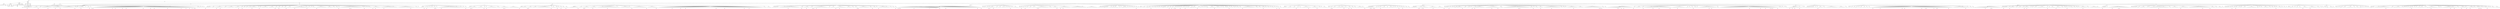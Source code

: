 digraph Tree {
	"t0" [label = "TEI"];
	"t1" [label = "teiHeader"];
	"t2" [label = "fileDesc"];
	"t3" [label = "titleStmt"];
	"t4" [label = "title"];
	"t5" [label = "author"];
	"t6" [label = "editor"];
	"t7" [label = "principal"];
	"t8" [label = "editionStmt"];
	"t9" [label = "edition"];
	"t10" [label = "respStmt"];
	"t11" [label = "name"];
	"t12" [label = "resp"];
	"t13" [label = "respStmt"];
	"t14" [label = "name"];
	"t15" [label = "resp"];
	"t16" [label = "publicationStmt"];
	"t17" [label = "publisher"];
	"t18" [label = "date"];
	"t19" [label = "availability"];
	"t20" [label = "licence"];
	"t21" [label = "idno"];
	"t22" [label = "idno"];
	"t23" [label = "idno"];
	"t24" [label = "idno"];
	"t25" [label = "idno"];
	"t26" [label = "sourceDesc"];
	"t27" [label = "profileDesc"];
	"t28" [label = "creation"];
	"t29" [label = "date"];
	"t30" [label = "langUsage"];
	"t31" [label = "language"];
	"t32" [label = "textClass"];
	"t33" [label = "keywords"];
	"t34" [label = "term"];
	"t35" [label = "text"];
	"t36" [label = "body"];
	"t37" [label = "head"];
	"t38" [label = "lb"];
	"t39" [label = "lb"];
	"t40" [label = "lb"];
	"t41" [label = "lb"];
	"t42" [label = "div"];
	"t43" [label = "head"];
	"t44" [label = "p"];
	"t45" [label = "hi"];
	"t46" [label = "p"];
	"t47" [label = "hi"];
	"t48" [label = "p"];
	"t49" [label = "p"];
	"t50" [label = "div"];
	"t51" [label = "head"];
	"t52" [label = "div"];
	"t53" [label = "head"];
	"t54" [label = "div"];
	"t55" [label = "head"];
	"t56" [label = "sp"];
	"t57" [label = "pb"];
	"t58" [label = "l"];
	"t59" [label = "l"];
	"t60" [label = "l"];
	"t61" [label = "sp"];
	"t62" [label = "l"];
	"t63" [label = "pb"];
	"t64" [label = "l"];
	"t65" [label = "l"];
	"t66" [label = "l"];
	"t67" [label = "l"];
	"t68" [label = "sp"];
	"t69" [label = "l"];
	"t70" [label = "l"];
	"t71" [label = "l"];
	"t72" [label = "l"];
	"t73" [label = "l"];
	"t74" [label = "ref"];
	"t75" [label = "sp"];
	"t76" [label = "l"];
	"t77" [label = "l"];
	"t78" [label = "sp"];
	"t79" [label = "l"];
	"t80" [label = "l"];
	"t81" [label = "l"];
	"t82" [label = "l"];
	"t83" [label = "l"];
	"t84" [label = "l"];
	"t85" [label = "ref"];
	"t86" [label = "l"];
	"t87" [label = "l"];
	"t88" [label = "l"];
	"t89" [label = "sp"];
	"t90" [label = "l"];
	"t91" [label = "l"];
	"t92" [label = "l"];
	"t93" [label = "ref"];
	"t94" [label = "l"];
	"t95" [label = "l"];
	"t96" [label = "l"];
	"t97" [label = "l"];
	"t98" [label = "ref"];
	"t99" [label = "l"];
	"t100" [label = "sp"];
	"t101" [label = "l"];
	"t102" [label = "l"];
	"t103" [label = "l"];
	"t104" [label = "l"];
	"t105" [label = "l"];
	"t106" [label = "l"];
	"t107" [label = "l"];
	"t108" [label = "l"];
	"t109" [label = "l"];
	"t110" [label = "l"];
	"t111" [label = "sp"];
	"t112" [label = "l"];
	"t113" [label = "pb"];
	"t114" [label = "sp"];
	"t115" [label = "l"];
	"t116" [label = "l"];
	"t117" [label = "sp"];
	"t118" [label = "l"];
	"t119" [label = "l"];
	"t120" [label = "l"];
	"t121" [label = "ref"];
	"t122" [label = "l"];
	"t123" [label = "l"];
	"t124" [label = "l"];
	"t125" [label = "sp"];
	"t126" [label = "l"];
	"t127" [label = "sp"];
	"t128" [label = "l"];
	"t129" [label = "l"];
	"t130" [label = "l"];
	"t131" [label = "ref"];
	"t132" [label = "l"];
	"t133" [label = "sp"];
	"t134" [label = "l"];
	"t135" [label = "ref"];
	"t136" [label = "sp"];
	"t137" [label = "l"];
	"t138" [label = "pb"];
	"t139" [label = "l"];
	"t140" [label = "l"];
	"t141" [label = "l"];
	"t142" [label = "l"];
	"t143" [label = "l"];
	"t144" [label = "l"];
	"t145" [label = "l"];
	"t146" [label = "l"];
	"t147" [label = "l"];
	"t148" [label = "l"];
	"t149" [label = "l"];
	"t150" [label = "l"];
	"t151" [label = "l"];
	"t152" [label = "l"];
	"t153" [label = "l"];
	"t154" [label = "l"];
	"t155" [label = "ref"];
	"t156" [label = "l"];
	"t157" [label = "l"];
	"t158" [label = "ref"];
	"t159" [label = "l"];
	"t160" [label = "l"];
	"t161" [label = "l"];
	"t162" [label = "l"];
	"t163" [label = "l"];
	"t164" [label = "l"];
	"t165" [label = "pb"];
	"t166" [label = "l"];
	"t167" [label = "l"];
	"t168" [label = "l"];
	"t169" [label = "ref"];
	"t170" [label = "l"];
	"t171" [label = "l"];
	"t172" [label = "l"];
	"t173" [label = "l"];
	"t174" [label = "l"];
	"t175" [label = "l"];
	"t176" [label = "l"];
	"t177" [label = "l"];
	"t178" [label = "l"];
	"t179" [label = "l"];
	"t180" [label = "l"];
	"t181" [label = "l"];
	"t182" [label = "l"];
	"t183" [label = "l"];
	"t184" [label = "ref"];
	"t185" [label = "l"];
	"t186" [label = "l"];
	"t187" [label = "l"];
	"t188" [label = "l"];
	"t189" [label = "l"];
	"t190" [label = "l"];
	"t191" [label = "ref"];
	"t192" [label = "l"];
	"t193" [label = "l"];
	"t194" [label = "l"];
	"t195" [label = "pb"];
	"t196" [label = "l"];
	"t197" [label = "l"];
	"t198" [label = "l"];
	"t199" [label = "l"];
	"t200" [label = "l"];
	"t201" [label = "l"];
	"t202" [label = "l"];
	"t203" [label = "l"];
	"t204" [label = "l"];
	"t205" [label = "l"];
	"t206" [label = "l"];
	"t207" [label = "ref"];
	"t208" [label = "l"];
	"t209" [label = "l"];
	"t210" [label = "l"];
	"t211" [label = "l"];
	"t212" [label = "l"];
	"t213" [label = "l"];
	"t214" [label = "l"];
	"t215" [label = "l"];
	"t216" [label = "l"];
	"t217" [label = "l"];
	"t218" [label = "l"];
	"t219" [label = "ref"];
	"t220" [label = "l"];
	"t221" [label = "l"];
	"t222" [label = "l"];
	"t223" [label = "l"];
	"t224" [label = "pb"];
	"t225" [label = "l"];
	"t226" [label = "l"];
	"t227" [label = "l"];
	"t228" [label = "ref"];
	"t229" [label = "l"];
	"t230" [label = "l"];
	"t231" [label = "ref"];
	"t232" [label = "l"];
	"t233" [label = "l"];
	"t234" [label = "ref"];
	"t235" [label = "ref"];
	"t236" [label = "sp"];
	"t237" [label = "l"];
	"t238" [label = "sp"];
	"t239" [label = "l"];
	"t240" [label = "l"];
	"t241" [label = "l"];
	"t242" [label = "l"];
	"t243" [label = "sp"];
	"t244" [label = "l"];
	"t245" [label = "sp"];
	"t246" [label = "l"];
	"t247" [label = "sp"];
	"t248" [label = "l"];
	"t249" [label = "div"];
	"t250" [label = "head"];
	"t251" [label = "sp"];
	"t252" [label = "l"];
	"t253" [label = "pb"];
	"t254" [label = "sp"];
	"t255" [label = "l"];
	"t256" [label = "l"];
	"t257" [label = "l"];
	"t258" [label = "l"];
	"t259" [label = "sp"];
	"t260" [label = "l"];
	"t261" [label = "l"];
	"t262" [label = "l"];
	"t263" [label = "sp"];
	"t264" [label = "l"];
	"t265" [label = "l"];
	"t266" [label = "ref"];
	"t267" [label = "l"];
	"t268" [label = "l"];
	"t269" [label = "l"];
	"t270" [label = "pb"];
	"t271" [label = "l"];
	"t272" [label = "l"];
	"t273" [label = "sp"];
	"t274" [label = "l"];
	"t275" [label = "l"];
	"t276" [label = "l"];
	"t277" [label = "sp"];
	"t278" [label = "l"];
	"t279" [label = "l"];
	"t280" [label = "l"];
	"t281" [label = "l"];
	"t282" [label = "l"];
	"t283" [label = "l"];
	"t284" [label = "sp"];
	"t285" [label = "l"];
	"t286" [label = "l"];
	"t287" [label = "l"];
	"t288" [label = "l"];
	"t289" [label = "ref"];
	"t290" [label = "l"];
	"t291" [label = "sp"];
	"t292" [label = "l"];
	"t293" [label = "l"];
	"t294" [label = "pb"];
	"t295" [label = "sp"];
	"t296" [label = "l"];
	"t297" [label = "l"];
	"t298" [label = "sp"];
	"t299" [label = "l"];
	"t300" [label = "l"];
	"t301" [label = "sp"];
	"t302" [label = "l"];
	"t303" [label = "sp"];
	"t304" [label = "l"];
	"t305" [label = "l"];
	"t306" [label = "l"];
	"t307" [label = "ref"];
	"t308" [label = "l"];
	"t309" [label = "l"];
	"t310" [label = "l"];
	"t311" [label = "l"];
	"t312" [label = "sp"];
	"t313" [label = "l"];
	"t314" [label = "sp"];
	"t315" [label = "l"];
	"t316" [label = "pb"];
	"t317" [label = "l"];
	"t318" [label = "sp"];
	"t319" [label = "l"];
	"t320" [label = "l"];
	"t321" [label = "l"];
	"t322" [label = "l"];
	"t323" [label = "l"];
	"t324" [label = "l"];
	"t325" [label = "sp"];
	"t326" [label = "l"];
	"t327" [label = "l"];
	"t328" [label = "l"];
	"t329" [label = "l"];
	"t330" [label = "l"];
	"t331" [label = "sp"];
	"t332" [label = "l"];
	"t333" [label = "ref"];
	"t334" [label = "l"];
	"t335" [label = "sp"];
	"t336" [label = "l"];
	"t337" [label = "l"];
	"t338" [label = "pb"];
	"t339" [label = "l"];
	"t340" [label = "sp"];
	"t341" [label = "l"];
	"t342" [label = "l"];
	"t343" [label = "sp"];
	"t344" [label = "l"];
	"t345" [label = "l"];
	"t346" [label = "l"];
	"t347" [label = "ref"];
	"t348" [label = "sp"];
	"t349" [label = "l"];
	"t350" [label = "l"];
	"t351" [label = "l"];
	"t352" [label = "l"];
	"t353" [label = "sp"];
	"t354" [label = "l"];
	"t355" [label = "l"];
	"t356" [label = "l"];
	"t357" [label = "ref"];
	"t358" [label = "l"];
	"t359" [label = "l"];
	"t360" [label = "l"];
	"t361" [label = "l"];
	"t362" [label = "l"];
	"t363" [label = "l"];
	"t364" [label = "l"];
	"t365" [label = "l"];
	"t366" [label = "l"];
	"t367" [label = "l"];
	"t368" [label = "ref"];
	"t369" [label = "sp"];
	"t370" [label = "l"];
	"t371" [label = "sp"];
	"t372" [label = "l"];
	"t373" [label = "sp"];
	"t374" [label = "l"];
	"t375" [label = "sp"];
	"t376" [label = "l"];
	"t377" [label = "sp"];
	"t378" [label = "l"];
	"t379" [label = "l"];
	"t380" [label = "l"];
	"t381" [label = "sp"];
	"t382" [label = "l"];
	"t383" [label = "pb"];
	"t384" [label = "l"];
	"t385" [label = "l"];
	"t386" [label = "l"];
	"t387" [label = "l"];
	"t388" [label = "l"];
	"t389" [label = "l"];
	"t390" [label = "l"];
	"t391" [label = "l"];
	"t392" [label = "sp"];
	"t393" [label = "l"];
	"t394" [label = "l"];
	"t395" [label = "l"];
	"t396" [label = "l"];
	"t397" [label = "l"];
	"t398" [label = "sp"];
	"t399" [label = "l"];
	"t400" [label = "l"];
	"t401" [label = "sp"];
	"t402" [label = "l"];
	"t403" [label = "l"];
	"t404" [label = "l"];
	"t405" [label = "pb"];
	"t406" [label = "sp"];
	"t407" [label = "l"];
	"t408" [label = "sp"];
	"t409" [label = "l"];
	"t410" [label = "l"];
	"t411" [label = "l"];
	"t412" [label = "l"];
	"t413" [label = "l"];
	"t414" [label = "l"];
	"t415" [label = "l"];
	"t416" [label = "l"];
	"t417" [label = "ref"];
	"t418" [label = "l"];
	"t419" [label = "ref"];
	"t420" [label = "l"];
	"t421" [label = "l"];
	"t422" [label = "l"];
	"t423" [label = "l"];
	"t424" [label = "l"];
	"t425" [label = "l"];
	"t426" [label = "l"];
	"t427" [label = "l"];
	"t428" [label = "l"];
	"t429" [label = "sp"];
	"t430" [label = "l"];
	"t431" [label = "l"];
	"t432" [label = "pb"];
	"t433" [label = "sp"];
	"t434" [label = "l"];
	"t435" [label = "sp"];
	"t436" [label = "l"];
	"t437" [label = "sp"];
	"t438" [label = "l"];
	"t439" [label = "sp"];
	"t440" [label = "l"];
	"t441" [label = "l"];
	"t442" [label = "l"];
	"t443" [label = "sp"];
	"t444" [label = "l"];
	"t445" [label = "ref"];
	"t446" [label = "l"];
	"t447" [label = "l"];
	"t448" [label = "ref"];
	"t449" [label = "l"];
	"t450" [label = "l"];
	"t451" [label = "l"];
	"t452" [label = "l"];
	"t453" [label = "sp"];
	"t454" [label = "l"];
	"t455" [label = "l"];
	"t456" [label = "l"];
	"t457" [label = "pb"];
	"t458" [label = "l"];
	"t459" [label = "l"];
	"t460" [label = "l"];
	"t461" [label = "l"];
	"t462" [label = "l"];
	"t463" [label = "l"];
	"t464" [label = "l"];
	"t465" [label = "l"];
	"t466" [label = "l"];
	"t467" [label = "l"];
	"t468" [label = "sp"];
	"t469" [label = "l"];
	"t470" [label = "sp"];
	"t471" [label = "l"];
	"t472" [label = "l"];
	"t473" [label = "l"];
	"t474" [label = "l"];
	"t475" [label = "l"];
	"t476" [label = "l"];
	"t477" [label = "l"];
	"t478" [label = "l"];
	"t479" [label = "l"];
	"t480" [label = "l"];
	"t481" [label = "l"];
	"t482" [label = "pb"];
	"t483" [label = "l"];
	"t484" [label = "l"];
	"t485" [label = "l"];
	"t486" [label = "sp"];
	"t487" [label = "l"];
	"t488" [label = "l"];
	"t489" [label = "l"];
	"t490" [label = "sp"];
	"t491" [label = "l"];
	"t492" [label = "div"];
	"t493" [label = "head"];
	"t494" [label = "sp"];
	"t495" [label = "l"];
	"t496" [label = "l"];
	"t497" [label = "l"];
	"t498" [label = "l"];
	"t499" [label = "ref"];
	"t500" [label = "sp"];
	"t501" [label = "l"];
	"t502" [label = "sp"];
	"t503" [label = "l"];
	"t504" [label = "pb"];
	"t505" [label = "l"];
	"t506" [label = "sp"];
	"t507" [label = "l"];
	"t508" [label = "sp"];
	"t509" [label = "l"];
	"t510" [label = "l"];
	"t511" [label = "sp"];
	"t512" [label = "l"];
	"t513" [label = "sp"];
	"t514" [label = "l"];
	"t515" [label = "l"];
	"t516" [label = "ref"];
	"t517" [label = "ref"];
	"t518" [label = "l"];
	"t519" [label = "sp"];
	"t520" [label = "l"];
	"t521" [label = "sp"];
	"t522" [label = "l"];
	"t523" [label = "l"];
	"t524" [label = "l"];
	"t525" [label = "pb"];
	"t526" [label = "l"];
	"t527" [label = "l"];
	"t528" [label = "l"];
	"t529" [label = "l"];
	"t530" [label = "l"];
	"t531" [label = "l"];
	"t532" [label = "l"];
	"t533" [label = "l"];
	"t534" [label = "l"];
	"t535" [label = "l"];
	"t536" [label = "l"];
	"t537" [label = "l"];
	"t538" [label = "l"];
	"t539" [label = "l"];
	"t540" [label = "l"];
	"t541" [label = "l"];
	"t542" [label = "sp"];
	"t543" [label = "l"];
	"t544" [label = "sp"];
	"t545" [label = "l"];
	"t546" [label = "sp"];
	"t547" [label = "l"];
	"t548" [label = "sp"];
	"t549" [label = "l"];
	"t550" [label = "pb"];
	"t551" [label = "l"];
	"t552" [label = "div"];
	"t553" [label = "head"];
	"t554" [label = "sp"];
	"t555" [label = "l"];
	"t556" [label = "l"];
	"t557" [label = "sp"];
	"t558" [label = "l"];
	"t559" [label = "ref"];
	"t560" [label = "l"];
	"t561" [label = "ref"];
	"t562" [label = "l"];
	"t563" [label = "l"];
	"t564" [label = "l"];
	"t565" [label = "l"];
	"t566" [label = "sp"];
	"t567" [label = "l"];
	"t568" [label = "l"];
	"t569" [label = "l"];
	"t570" [label = "l"];
	"t571" [label = "l"];
	"t572" [label = "sp"];
	"t573" [label = "l"];
	"t574" [label = "pb"];
	"t575" [label = "l"];
	"t576" [label = "sp"];
	"t577" [label = "l"];
	"t578" [label = "ref"];
	"t579" [label = "sp"];
	"t580" [label = "l"];
	"t581" [label = "l"];
	"t582" [label = "l"];
	"t583" [label = "l"];
	"t584" [label = "l"];
	"t585" [label = "l"];
	"t586" [label = "l"];
	"t587" [label = "l"];
	"t588" [label = "sp"];
	"t589" [label = "l"];
	"t590" [label = "l"];
	"t591" [label = "l"];
	"t592" [label = "sp"];
	"t593" [label = "l"];
	"t594" [label = "l"];
	"t595" [label = "l"];
	"t596" [label = "pb"];
	"t597" [label = "l"];
	"t598" [label = "ref"];
	"t599" [label = "l"];
	"t600" [label = "l"];
	"t601" [label = "l"];
	"t602" [label = "sp"];
	"t603" [label = "l"];
	"t604" [label = "l"];
	"t605" [label = "l"];
	"t606" [label = "l"];
	"t607" [label = "l"];
	"t608" [label = "l"];
	"t609" [label = "l"];
	"t610" [label = "p"];
	"t611" [label = "div"];
	"t612" [label = "head"];
	"t613" [label = "div"];
	"t614" [label = "head"];
	"t615" [label = "sp"];
	"t616" [label = "l"];
	"t617" [label = "pb"];
	"t618" [label = "l"];
	"t619" [label = "sp"];
	"t620" [label = "l"];
	"t621" [label = "l"];
	"t622" [label = "l"];
	"t623" [label = "l"];
	"t624" [label = "l"];
	"t625" [label = "sp"];
	"t626" [label = "l"];
	"t627" [label = "ref"];
	"t628" [label = "pb"];
	"t629" [label = "l"];
	"t630" [label = "l"];
	"t631" [label = "l"];
	"t632" [label = "sp"];
	"t633" [label = "l"];
	"t634" [label = "l"];
	"t635" [label = "l"];
	"t636" [label = "l"];
	"t637" [label = "sp"];
	"t638" [label = "l"];
	"t639" [label = "l"];
	"t640" [label = "l"];
	"t641" [label = "l"];
	"t642" [label = "l"];
	"t643" [label = "l"];
	"t644" [label = "l"];
	"t645" [label = "l"];
	"t646" [label = "l"];
	"t647" [label = "l"];
	"t648" [label = "l"];
	"t649" [label = "sp"];
	"t650" [label = "l"];
	"t651" [label = "pb"];
	"t652" [label = "sp"];
	"t653" [label = "l"];
	"t654" [label = "l"];
	"t655" [label = "l"];
	"t656" [label = "sp"];
	"t657" [label = "l"];
	"t658" [label = "l"];
	"t659" [label = "ref"];
	"t660" [label = "l"];
	"t661" [label = "sp"];
	"t662" [label = "l"];
	"t663" [label = "sp"];
	"t664" [label = "l"];
	"t665" [label = "ref"];
	"t666" [label = "l"];
	"t667" [label = "sp"];
	"t668" [label = "l"];
	"t669" [label = "l"];
	"t670" [label = "sp"];
	"t671" [label = "l"];
	"t672" [label = "pb"];
	"t673" [label = "l"];
	"t674" [label = "l"];
	"t675" [label = "div"];
	"t676" [label = "head"];
	"t677" [label = "sp"];
	"t678" [label = "l"];
	"t679" [label = "l"];
	"t680" [label = "l"];
	"t681" [label = "l"];
	"t682" [label = "l"];
	"t683" [label = "l"];
	"t684" [label = "l"];
	"t685" [label = "l"];
	"t686" [label = "ref"];
	"t687" [label = "sp"];
	"t688" [label = "l"];
	"t689" [label = "l"];
	"t690" [label = "l"];
	"t691" [label = "sp"];
	"t692" [label = "l"];
	"t693" [label = "l"];
	"t694" [label = "ref"];
	"t695" [label = "pb"];
	"t696" [label = "l"];
	"t697" [label = "l"];
	"t698" [label = "l"];
	"t699" [label = "l"];
	"t700" [label = "sp"];
	"t701" [label = "l"];
	"t702" [label = "l"];
	"t703" [label = "l"];
	"t704" [label = "ref"];
	"t705" [label = "l"];
	"t706" [label = "l"];
	"t707" [label = "l"];
	"t708" [label = "sp"];
	"t709" [label = "l"];
	"t710" [label = "sp"];
	"t711" [label = "l"];
	"t712" [label = "l"];
	"t713" [label = "l"];
	"t714" [label = "l"];
	"t715" [label = "l"];
	"t716" [label = "l"];
	"t717" [label = "l"];
	"t718" [label = "l"];
	"t719" [label = "pb"];
	"t720" [label = "l"];
	"t721" [label = "l"];
	"t722" [label = "l"];
	"t723" [label = "l"];
	"t724" [label = "l"];
	"t725" [label = "l"];
	"t726" [label = "l"];
	"t727" [label = "l"];
	"t728" [label = "l"];
	"t729" [label = "sp"];
	"t730" [label = "l"];
	"t731" [label = "sp"];
	"t732" [label = "l"];
	"t733" [label = "l"];
	"t734" [label = "l"];
	"t735" [label = "l"];
	"t736" [label = "l"];
	"t737" [label = "l"];
	"t738" [label = "l"];
	"t739" [label = "l"];
	"t740" [label = "l"];
	"t741" [label = "sp"];
	"t742" [label = "l"];
	"t743" [label = "pb"];
	"t744" [label = "sp"];
	"t745" [label = "l"];
	"t746" [label = "l"];
	"t747" [label = "l"];
	"t748" [label = "l"];
	"t749" [label = "l"];
	"t750" [label = "l"];
	"t751" [label = "l"];
	"t752" [label = "l"];
	"t753" [label = "l"];
	"t754" [label = "l"];
	"t755" [label = "l"];
	"t756" [label = "l"];
	"t757" [label = "ref"];
	"t758" [label = "sp"];
	"t759" [label = "l"];
	"t760" [label = "l"];
	"t761" [label = "l"];
	"t762" [label = "l"];
	"t763" [label = "l"];
	"t764" [label = "l"];
	"t765" [label = "l"];
	"t766" [label = "l"];
	"t767" [label = "pb"];
	"t768" [label = "l"];
	"t769" [label = "sp"];
	"t770" [label = "l"];
	"t771" [label = "l"];
	"t772" [label = "l"];
	"t773" [label = "l"];
	"t774" [label = "l"];
	"t775" [label = "l"];
	"t776" [label = "l"];
	"t777" [label = "l"];
	"t778" [label = "l"];
	"t779" [label = "l"];
	"t780" [label = "l"];
	"t781" [label = "l"];
	"t782" [label = "ref"];
	"t783" [label = "l"];
	"t784" [label = "l"];
	"t785" [label = "l"];
	"t786" [label = "l"];
	"t787" [label = "l"];
	"t788" [label = "l"];
	"t789" [label = "l"];
	"t790" [label = "ref"];
	"t791" [label = "l"];
	"t792" [label = "l"];
	"t793" [label = "l"];
	"t794" [label = "l"];
	"t795" [label = "pb"];
	"t796" [label = "l"];
	"t797" [label = "l"];
	"t798" [label = "l"];
	"t799" [label = "l"];
	"t800" [label = "l"];
	"t801" [label = "l"];
	"t802" [label = "l"];
	"t803" [label = "l"];
	"t804" [label = "l"];
	"t805" [label = "l"];
	"t806" [label = "l"];
	"t807" [label = "l"];
	"t808" [label = "l"];
	"t809" [label = "l"];
	"t810" [label = "l"];
	"t811" [label = "l"];
	"t812" [label = "l"];
	"t813" [label = "l"];
	"t814" [label = "l"];
	"t815" [label = "l"];
	"t816" [label = "l"];
	"t817" [label = "l"];
	"t818" [label = "l"];
	"t819" [label = "l"];
	"t820" [label = "l"];
	"t821" [label = "pb"];
	"t822" [label = "l"];
	"t823" [label = "l"];
	"t824" [label = "l"];
	"t825" [label = "l"];
	"t826" [label = "l"];
	"t827" [label = "l"];
	"t828" [label = "l"];
	"t829" [label = "ref"];
	"t830" [label = "l"];
	"t831" [label = "l"];
	"t832" [label = "l"];
	"t833" [label = "l"];
	"t834" [label = "l"];
	"t835" [label = "l"];
	"t836" [label = "l"];
	"t837" [label = "l"];
	"t838" [label = "l"];
	"t839" [label = "l"];
	"t840" [label = "l"];
	"t841" [label = "l"];
	"t842" [label = "l"];
	"t843" [label = "l"];
	"t844" [label = "l"];
	"t845" [label = "l"];
	"t846" [label = "ref"];
	"t847" [label = "l"];
	"t848" [label = "l"];
	"t849" [label = "l"];
	"t850" [label = "l"];
	"t851" [label = "pb"];
	"t852" [label = "l"];
	"t853" [label = "l"];
	"t854" [label = "l"];
	"t855" [label = "l"];
	"t856" [label = "l"];
	"t857" [label = "l"];
	"t858" [label = "l"];
	"t859" [label = "l"];
	"t860" [label = "l"];
	"t861" [label = "l"];
	"t862" [label = "l"];
	"t863" [label = "sp"];
	"t864" [label = "l"];
	"t865" [label = "l"];
	"t866" [label = "l"];
	"t867" [label = "sp"];
	"t868" [label = "l"];
	"t869" [label = "l"];
	"t870" [label = "l"];
	"t871" [label = "l"];
	"t872" [label = "div"];
	"t873" [label = "head"];
	"t874" [label = "pb"];
	"t875" [label = "sp"];
	"t876" [label = "l"];
	"t877" [label = "l"];
	"t878" [label = "sp"];
	"t879" [label = "l"];
	"t880" [label = "l"];
	"t881" [label = "l"];
	"t882" [label = "l"];
	"t883" [label = "sp"];
	"t884" [label = "l"];
	"t885" [label = "sp"];
	"t886" [label = "l"];
	"t887" [label = "l"];
	"t888" [label = "l"];
	"t889" [label = "l"];
	"t890" [label = "l"];
	"t891" [label = "l"];
	"t892" [label = "l"];
	"t893" [label = "pb"];
	"t894" [label = "l"];
	"t895" [label = "l"];
	"t896" [label = "l"];
	"t897" [label = "l"];
	"t898" [label = "l"];
	"t899" [label = "l"];
	"t900" [label = "l"];
	"t901" [label = "l"];
	"t902" [label = "l"];
	"t903" [label = "sp"];
	"t904" [label = "l"];
	"t905" [label = "l"];
	"t906" [label = "ref"];
	"t907" [label = "l"];
	"t908" [label = "sp"];
	"t909" [label = "l"];
	"t910" [label = "l"];
	"t911" [label = "l"];
	"t912" [label = "ref"];
	"t913" [label = "l"];
	"t914" [label = "l"];
	"t915" [label = "sp"];
	"t916" [label = "l"];
	"t917" [label = "l"];
	"t918" [label = "l"];
	"t919" [label = "pb"];
	"t920" [label = "sp"];
	"t921" [label = "l"];
	"t922" [label = "ref"];
	"t923" [label = "l"];
	"t924" [label = "l"];
	"t925" [label = "ref"];
	"t926" [label = "l"];
	"t927" [label = "l"];
	"t928" [label = "l"];
	"t929" [label = "l"];
	"t930" [label = "l"];
	"t931" [label = "l"];
	"t932" [label = "l"];
	"t933" [label = "l"];
	"t934" [label = "l"];
	"t935" [label = "sp"];
	"t936" [label = "l"];
	"t937" [label = "l"];
	"t938" [label = "sp"];
	"t939" [label = "l"];
	"t940" [label = "l"];
	"t941" [label = "l"];
	"t942" [label = "l"];
	"t943" [label = "sp"];
	"t944" [label = "l"];
	"t945" [label = "pb"];
	"t946" [label = "l"];
	"t947" [label = "l"];
	"t948" [label = "l"];
	"t949" [label = "ref"];
	"t950" [label = "l"];
	"t951" [label = "l"];
	"t952" [label = "l"];
	"t953" [label = "l"];
	"t954" [label = "l"];
	"t955" [label = "sp"];
	"t956" [label = "l"];
	"t957" [label = "l"];
	"t958" [label = "l"];
	"t959" [label = "l"];
	"t960" [label = "l"];
	"t961" [label = "sp"];
	"t962" [label = "l"];
	"t963" [label = "l"];
	"t964" [label = "sp"];
	"t965" [label = "l"];
	"t966" [label = "l"];
	"t967" [label = "l"];
	"t968" [label = "ref"];
	"t969" [label = "pb"];
	"t970" [label = "sp"];
	"t971" [label = "l"];
	"t972" [label = "l"];
	"t973" [label = "l"];
	"t974" [label = "l"];
	"t975" [label = "l"];
	"t976" [label = "l"];
	"t977" [label = "l"];
	"t978" [label = "l"];
	"t979" [label = "l"];
	"t980" [label = "sp"];
	"t981" [label = "l"];
	"t982" [label = "l"];
	"t983" [label = "l"];
	"t984" [label = "ref"];
	"t985" [label = "sp"];
	"t986" [label = "l"];
	"t987" [label = "l"];
	"t988" [label = "l"];
	"t989" [label = "sp"];
	"t990" [label = "l"];
	"t991" [label = "sp"];
	"t992" [label = "l"];
	"t993" [label = "pb"];
	"t994" [label = "l"];
	"t995" [label = "l"];
	"t996" [label = "l"];
	"t997" [label = "l"];
	"t998" [label = "l"];
	"t999" [label = "l"];
	"t1000" [label = "l"];
	"t1001" [label = "l"];
	"t1002" [label = "sp"];
	"t1003" [label = "l"];
	"t1004" [label = "sp"];
	"t1005" [label = "l"];
	"t1006" [label = "l"];
	"t1007" [label = "sp"];
	"t1008" [label = "l"];
	"t1009" [label = "l"];
	"t1010" [label = "sp"];
	"t1011" [label = "l"];
	"t1012" [label = "pb"];
	"t1013" [label = "p"];
	"t1014" [label = "div"];
	"t1015" [label = "head"];
	"t1016" [label = "div"];
	"t1017" [label = "head"];
	"t1018" [label = "sp"];
	"t1019" [label = "l"];
	"t1020" [label = "pb"];
	"t1021" [label = "l"];
	"t1022" [label = "ref"];
	"t1023" [label = "ref"];
	"t1024" [label = "l"];
	"t1025" [label = "l"];
	"t1026" [label = "l"];
	"t1027" [label = "l"];
	"t1028" [label = "l"];
	"t1029" [label = "l"];
	"t1030" [label = "l"];
	"t1031" [label = "l"];
	"t1032" [label = "l"];
	"t1033" [label = "l"];
	"t1034" [label = "l"];
	"t1035" [label = "l"];
	"t1036" [label = "pb"];
	"t1037" [label = "l"];
	"t1038" [label = "l"];
	"t1039" [label = "l"];
	"t1040" [label = "l"];
	"t1041" [label = "l"];
	"t1042" [label = "l"];
	"t1043" [label = "l"];
	"t1044" [label = "l"];
	"t1045" [label = "l"];
	"t1046" [label = "l"];
	"t1047" [label = "l"];
	"t1048" [label = "l"];
	"t1049" [label = "l"];
	"t1050" [label = "ref"];
	"t1051" [label = "l"];
	"t1052" [label = "l"];
	"t1053" [label = "l"];
	"t1054" [label = "l"];
	"t1055" [label = "l"];
	"t1056" [label = "ref"];
	"t1057" [label = "l"];
	"t1058" [label = "l"];
	"t1059" [label = "l"];
	"t1060" [label = "ref"];
	"t1061" [label = "l"];
	"t1062" [label = "l"];
	"t1063" [label = "l"];
	"t1064" [label = "l"];
	"t1065" [label = "l"];
	"t1066" [label = "pb"];
	"t1067" [label = "l"];
	"t1068" [label = "l"];
	"t1069" [label = "l"];
	"t1070" [label = "l"];
	"t1071" [label = "l"];
	"t1072" [label = "l"];
	"t1073" [label = "l"];
	"t1074" [label = "l"];
	"t1075" [label = "l"];
	"t1076" [label = "l"];
	"t1077" [label = "l"];
	"t1078" [label = "l"];
	"t1079" [label = "l"];
	"t1080" [label = "l"];
	"t1081" [label = "l"];
	"t1082" [label = "l"];
	"t1083" [label = "l"];
	"t1084" [label = "l"];
	"t1085" [label = "l"];
	"t1086" [label = "l"];
	"t1087" [label = "l"];
	"t1088" [label = "l"];
	"t1089" [label = "l"];
	"t1090" [label = "l"];
	"t1091" [label = "l"];
	"t1092" [label = "l"];
	"t1093" [label = "pb"];
	"t1094" [label = "l"];
	"t1095" [label = "l"];
	"t1096" [label = "l"];
	"t1097" [label = "ref"];
	"t1098" [label = "div"];
	"t1099" [label = "head"];
	"t1100" [label = "sp"];
	"t1101" [label = "l"];
	"t1102" [label = "sp"];
	"t1103" [label = "l"];
	"t1104" [label = "l"];
	"t1105" [label = "sp"];
	"t1106" [label = "l"];
	"t1107" [label = "sp"];
	"t1108" [label = "l"];
	"t1109" [label = "sp"];
	"t1110" [label = "l"];
	"t1111" [label = "ref"];
	"t1112" [label = "l"];
	"t1113" [label = "pb"];
	"t1114" [label = "l"];
	"t1115" [label = "l"];
	"t1116" [label = "l"];
	"t1117" [label = "ref"];
	"t1118" [label = "l"];
	"t1119" [label = "sp"];
	"t1120" [label = "l"];
	"t1121" [label = "l"];
	"t1122" [label = "sp"];
	"t1123" [label = "l"];
	"t1124" [label = "l"];
	"t1125" [label = "l"];
	"t1126" [label = "sp"];
	"t1127" [label = "l"];
	"t1128" [label = "l"];
	"t1129" [label = "l"];
	"t1130" [label = "sp"];
	"t1131" [label = "l"];
	"t1132" [label = "sp"];
	"t1133" [label = "l"];
	"t1134" [label = "sp"];
	"t1135" [label = "l"];
	"t1136" [label = "sp"];
	"t1137" [label = "l"];
	"t1138" [label = "l"];
	"t1139" [label = "pb"];
	"t1140" [label = "sp"];
	"t1141" [label = "l"];
	"t1142" [label = "sp"];
	"t1143" [label = "l"];
	"t1144" [label = "sp"];
	"t1145" [label = "l"];
	"t1146" [label = "l"];
	"t1147" [label = "l"];
	"t1148" [label = "l"];
	"t1149" [label = "div"];
	"t1150" [label = "head"];
	"t1151" [label = "sp"];
	"t1152" [label = "l"];
	"t1153" [label = "sp"];
	"t1154" [label = "l"];
	"t1155" [label = "l"];
	"t1156" [label = "pb"];
	"t1157" [label = "sp"];
	"t1158" [label = "l"];
	"t1159" [label = "l"];
	"t1160" [label = "sp"];
	"t1161" [label = "l"];
	"t1162" [label = "ref"];
	"t1163" [label = "sp"];
	"t1164" [label = "l"];
	"t1165" [label = "l"];
	"t1166" [label = "sp"];
	"t1167" [label = "l"];
	"t1168" [label = "l"];
	"t1169" [label = "l"];
	"t1170" [label = "sp"];
	"t1171" [label = "l"];
	"t1172" [label = "l"];
	"t1173" [label = "sp"];
	"t1174" [label = "l"];
	"t1175" [label = "sp"];
	"t1176" [label = "l"];
	"t1177" [label = "l"];
	"t1178" [label = "pb"];
	"t1179" [label = "l"];
	"t1180" [label = "ref"];
	"t1181" [label = "l"];
	"t1182" [label = "l"];
	"t1183" [label = "l"];
	"t1184" [label = "l"];
	"t1185" [label = "l"];
	"t1186" [label = "l"];
	"t1187" [label = "l"];
	"t1188" [label = "l"];
	"t1189" [label = "sp"];
	"t1190" [label = "l"];
	"t1191" [label = "l"];
	"t1192" [label = "l"];
	"t1193" [label = "sp"];
	"t1194" [label = "l"];
	"t1195" [label = "l"];
	"t1196" [label = "l"];
	"t1197" [label = "l"];
	"t1198" [label = "ref"];
	"t1199" [label = "l"];
	"t1200" [label = "sp"];
	"t1201" [label = "l"];
	"t1202" [label = "l"];
	"t1203" [label = "pb"];
	"t1204" [label = "l"];
	"t1205" [label = "l"];
	"t1206" [label = "ref"];
	"t1207" [label = "l"];
	"t1208" [label = "l"];
	"t1209" [label = "l"];
	"t1210" [label = "l"];
	"t1211" [label = "l"];
	"t1212" [label = "l"];
	"t1213" [label = "sp"];
	"t1214" [label = "l"];
	"t1215" [label = "l"];
	"t1216" [label = "l"];
	"t1217" [label = "l"];
	"t1218" [label = "l"];
	"t1219" [label = "l"];
	"t1220" [label = "l"];
	"t1221" [label = "l"];
	"t1222" [label = "l"];
	"t1223" [label = "l"];
	"t1224" [label = "l"];
	"t1225" [label = "l"];
	"t1226" [label = "sp"];
	"t1227" [label = "l"];
	"t1228" [label = "sp"];
	"t1229" [label = "pb"];
	"t1230" [label = "l"];
	"t1231" [label = "l"];
	"t1232" [label = "l"];
	"t1233" [label = "l"];
	"t1234" [label = "l"];
	"t1235" [label = "l"];
	"t1236" [label = "l"];
	"t1237" [label = "l"];
	"t1238" [label = "div"];
	"t1239" [label = "head"];
	"t1240" [label = "sp"];
	"t1241" [label = "l"];
	"t1242" [label = "sp"];
	"t1243" [label = "l"];
	"t1244" [label = "sp"];
	"t1245" [label = "l"];
	"t1246" [label = "sp"];
	"t1247" [label = "l"];
	"t1248" [label = "sp"];
	"t1249" [label = "l"];
	"t1250" [label = "sp"];
	"t1251" [label = "pb"];
	"t1252" [label = "l"];
	"t1253" [label = "l"];
	"t1254" [label = "l"];
	"t1255" [label = "sp"];
	"t1256" [label = "l"];
	"t1257" [label = "sp"];
	"t1258" [label = "l"];
	"t1259" [label = "sp"];
	"t1260" [label = "l"];
	"t1261" [label = "l"];
	"t1262" [label = "l"];
	"t1263" [label = "l"];
	"t1264" [label = "l"];
	"t1265" [label = "l"];
	"t1266" [label = "sp"];
	"t1267" [label = "l"];
	"t1268" [label = "l"];
	"t1269" [label = "sp"];
	"t1270" [label = "l"];
	"t1271" [label = "sp"];
	"t1272" [label = "pb"];
	"t1273" [label = "l"];
	"t1274" [label = "l"];
	"t1275" [label = "l"];
	"t1276" [label = "sp"];
	"t1277" [label = "l"];
	"t1278" [label = "sp"];
	"t1279" [label = "l"];
	"t1280" [label = "sp"];
	"t1281" [label = "l"];
	"t1282" [label = "sp"];
	"t1283" [label = "l"];
	"t1284" [label = "sp"];
	"t1285" [label = "l"];
	"t1286" [label = "l"];
	"t1287" [label = "sp"];
	"t1288" [label = "l"];
	"t1289" [label = "sp"];
	"t1290" [label = "l"];
	"t1291" [label = "pb"];
	"t1292" [label = "l"];
	"t1293" [label = "sp"];
	"t1294" [label = "l"];
	"t1295" [label = "div"];
	"t1296" [label = "head"];
	"t1297" [label = "sp"];
	"t1298" [label = "l"];
	"t1299" [label = "l"];
	"t1300" [label = "sp"];
	"t1301" [label = "l"];
	"t1302" [label = "l"];
	"t1303" [label = "l"];
	"t1304" [label = "sp"];
	"t1305" [label = "l"];
	"t1306" [label = "sp"];
	"t1307" [label = "pb"];
	"t1308" [label = "l"];
	"t1309" [label = "l"];
	"t1310" [label = "l"];
	"t1311" [label = "ref"];
	"t1312" [label = "sp"];
	"t1313" [label = "l"];
	"t1314" [label = "sp"];
	"t1315" [label = "l"];
	"t1316" [label = "sp"];
	"t1317" [label = "l"];
	"t1318" [label = "l"];
	"t1319" [label = "sp"];
	"t1320" [label = "l"];
	"t1321" [label = "sp"];
	"t1322" [label = "l"];
	"t1323" [label = "l"];
	"t1324" [label = "sp"];
	"t1325" [label = "l"];
	"t1326" [label = "sp"];
	"t1327" [label = "l"];
	"t1328" [label = "sp"];
	"t1329" [label = "pb"];
	"t1330" [label = "l"];
	"t1331" [label = "l"];
	"t1332" [label = "sp"];
	"t1333" [label = "l"];
	"t1334" [label = "l"];
	"t1335" [label = "sp"];
	"t1336" [label = "l"];
	"t1337" [label = "hi"];
	"t1338" [label = "l"];
	"t1339" [label = "sp"];
	"t1340" [label = "l"];
	"t1341" [label = "hi"];
	"t1342" [label = "l"];
	"t1343" [label = "sp"];
	"t1344" [label = "l"];
	"t1345" [label = "hi"];
	"t1346" [label = "l"];
	"t1347" [label = "ref"];
	"t1348" [label = "sp"];
	"t1349" [label = "l"];
	"t1350" [label = "sp"];
	"t1351" [label = "l"];
	"t1352" [label = "sp"];
	"t1353" [label = "l"];
	"t1354" [label = "sp"];
	"t1355" [label = "l"];
	"t1356" [label = "pb"];
	"t1357" [label = "sp"];
	"t1358" [label = "l"];
	"t1359" [label = "sp"];
	"t1360" [label = "l"];
	"t1361" [label = "sp"];
	"t1362" [label = "l"];
	"t1363" [label = "sp"];
	"t1364" [label = "l"];
	"t1365" [label = "hi"];
	"t1366" [label = "sp"];
	"t1367" [label = "l"];
	"t1368" [label = "sp"];
	"t1369" [label = "l"];
	"t1370" [label = "l"];
	"t1371" [label = "sp"];
	"t1372" [label = "l"];
	"t1373" [label = "sp"];
	"t1374" [label = "pb"];
	"t1375" [label = "l"];
	"t1376" [label = "l"];
	"t1377" [label = "l"];
	"t1378" [label = "l"];
	"t1379" [label = "sp"];
	"t1380" [label = "l"];
	"t1381" [label = "ref"];
	"t1382" [label = "l"];
	"t1383" [label = "sp"];
	"t1384" [label = "l"];
	"t1385" [label = "l"];
	"t1386" [label = "sp"];
	"t1387" [label = "l"];
	"t1388" [label = "sp"];
	"t1389" [label = "l"];
	"t1390" [label = "sp"];
	"t1391" [label = "l"];
	"t1392" [label = "sp"];
	"t1393" [label = "l"];
	"t1394" [label = "sp"];
	"t1395" [label = "pb"];
	"t1396" [label = "l"];
	"t1397" [label = "sp"];
	"t1398" [label = "l"];
	"t1399" [label = "l"];
	"t1400" [label = "l"];
	"t1401" [label = "l"];
	"t1402" [label = "l"];
	"t1403" [label = "ref"];
	"t1404" [label = "l"];
	"t1405" [label = "sp"];
	"t1406" [label = "l"];
	"t1407" [label = "l"];
	"t1408" [label = "l"];
	"t1409" [label = "sp"];
	"t1410" [label = "l"];
	"t1411" [label = "sp"];
	"t1412" [label = "l"];
	"t1413" [label = "sp"];
	"t1414" [label = "l"];
	"t1415" [label = "l"];
	"t1416" [label = "sp"];
	"t1417" [label = "l"];
	"t1418" [label = "l"];
	"t1419" [label = "l"];
	"t1420" [label = "sp"];
	"t1421" [label = "l"];
	"t1422" [label = "pb"];
	"t1423" [label = "sp"];
	"t1424" [label = "l"];
	"t1425" [label = "sp"];
	"t1426" [label = "l"];
	"t1427" [label = "l"];
	"t1428" [label = "sp"];
	"t1429" [label = "l"];
	"t1430" [label = "l"];
	"t1431" [label = "sp"];
	"t1432" [label = "l"];
	"t1433" [label = "sp"];
	"t1434" [label = "l"];
	"t1435" [label = "l"];
	"t1436" [label = "sp"];
	"t1437" [label = "l"];
	"t1438" [label = "l"];
	"t1439" [label = "sp"];
	"t1440" [label = "l"];
	"t1441" [label = "pb"];
	"t1442" [label = "l"];
	"t1443" [label = "l"];
	"t1444" [label = "l"];
	"t1445" [label = "l"];
	"t1446" [label = "l"];
	"t1447" [label = "l"];
	"t1448" [label = "l"];
	"t1449" [label = "l"];
	"t1450" [label = "l"];
	"t1451" [label = "l"];
	"t1452" [label = "sp"];
	"t1453" [label = "l"];
	"t1454" [label = "l"];
	"t1455" [label = "l"];
	"t1456" [label = "sp"];
	"t1457" [label = "l"];
	"t1458" [label = "l"];
	"t1459" [label = "sp"];
	"t1460" [label = "l"];
	"t1461" [label = "l"];
	"t1462" [label = "pb"];
	"t1463" [label = "l"];
	"t1464" [label = "l"];
	"t1465" [label = "sp"];
	"t1466" [label = "l"];
	"t1467" [label = "sp"];
	"t1468" [label = "l"];
	"t1469" [label = "l"];
	"t1470" [label = "sp"];
	"t1471" [label = "l"];
	"t1472" [label = "sp"];
	"t1473" [label = "l"];
	"t1474" [label = "l"];
	"t1475" [label = "l"];
	"t1476" [label = "sp"];
	"t1477" [label = "l"];
	"t1478" [label = "sp"];
	"t1479" [label = "l"];
	"t1480" [label = "hi"];
	"t1481" [label = "sp"];
	"t1482" [label = "l"];
	"t1483" [label = "l"];
	"t1484" [label = "pb"];
	"t1485" [label = "sp"];
	"t1486" [label = "l"];
	"t1487" [label = "l"];
	"t1488" [label = "div"];
	"t1489" [label = "head"];
	"t1490" [label = "sp"];
	"t1491" [label = "l"];
	"t1492" [label = "l"];
	"t1493" [label = "l"];
	"t1494" [label = "l"];
	"t1495" [label = "sp"];
	"t1496" [label = "l"];
	"t1497" [label = "l"];
	"t1498" [label = "l"];
	"t1499" [label = "l"];
	"t1500" [label = "sp"];
	"t1501" [label = "l"];
	"t1502" [label = "l"];
	"t1503" [label = "l"];
	"t1504" [label = "sp"];
	"t1505" [label = "l"];
	"t1506" [label = "pb"];
	"t1507" [label = "l"];
	"t1508" [label = "l"];
	"t1509" [label = "sp"];
	"t1510" [label = "l"];
	"t1511" [label = "l"];
	"t1512" [label = "sp"];
	"t1513" [label = "l"];
	"t1514" [label = "l"];
	"t1515" [label = "l"];
	"t1516" [label = "l"];
	"t1517" [label = "l"];
	"t1518" [label = "l"];
	"t1519" [label = "ref"];
	"t1520" [label = "l"];
	"t1521" [label = "l"];
	"t1522" [label = "sp"];
	"t1523" [label = "l"];
	"t1524" [label = "l"];
	"t1525" [label = "l"];
	"t1526" [label = "l"];
	"t1527" [label = "l"];
	"t1528" [label = "pb"];
	"t1529" [label = "l"];
	"t1530" [label = "sp"];
	"t1531" [label = "l"];
	"t1532" [label = "l"];
	"t1533" [label = "sp"];
	"t1534" [label = "l"];
	"t1535" [label = "sp"];
	"t1536" [label = "l"];
	"t1537" [label = "l"];
	"t1538" [label = "l"];
	"t1539" [label = "l"];
	"t1540" [label = "div"];
	"t1541" [label = "head"];
	"t1542" [label = "sp"];
	"t1543" [label = "l"];
	"t1544" [label = "l"];
	"t1545" [label = "sp"];
	"t1546" [label = "l"];
	"t1547" [label = "l"];
	"t1548" [label = "ref"];
	"t1549" [label = "pb"];
	"t1550" [label = "sp"];
	"t1551" [label = "l"];
	"t1552" [label = "l"];
	"t1553" [label = "l"];
	"t1554" [label = "sp"];
	"t1555" [label = "l"];
	"t1556" [label = "sp"];
	"t1557" [label = "l"];
	"t1558" [label = "l"];
	"t1559" [label = "l"];
	"t1560" [label = "l"];
	"t1561" [label = "l"];
	"t1562" [label = "l"];
	"t1563" [label = "ref"];
	"t1564" [label = "l"];
	"t1565" [label = "l"];
	"t1566" [label = "sp"];
	"t1567" [label = "l"];
	"t1568" [label = "sp"];
	"t1569" [label = "l"];
	"t1570" [label = "ref"];
	"t1571" [label = "l"];
	"t1572" [label = "l"];
	"t1573" [label = "pb"];
	"t1574" [label = "sp"];
	"t1575" [label = "l"];
	"t1576" [label = "l"];
	"t1577" [label = "sp"];
	"t1578" [label = "l"];
	"t1579" [label = "l"];
	"t1580" [label = "sp"];
	"t1581" [label = "l"];
	"t1582" [label = "l"];
	"t1583" [label = "l"];
	"t1584" [label = "l"];
	"t1585" [label = "l"];
	"t1586" [label = "l"];
	"t1587" [label = "sp"];
	"t1588" [label = "l"];
	"t1589" [label = "ref"];
	"t1590" [label = "div"];
	"t1591" [label = "head"];
	"t1592" [label = "pb"];
	"t1593" [label = "sp"];
	"t1594" [label = "l"];
	"t1595" [label = "sp"];
	"t1596" [label = "l"];
	"t1597" [label = "l"];
	"t1598" [label = "l"];
	"t1599" [label = "l"];
	"t1600" [label = "ref"];
	"t1601" [label = "ref"];
	"t1602" [label = "l"];
	"t1603" [label = "l"];
	"t1604" [label = "ref"];
	"t1605" [label = "l"];
	"t1606" [label = "ref"];
	"t1607" [label = "sp"];
	"t1608" [label = "l"];
	"t1609" [label = "l"];
	"t1610" [label = "sp"];
	"t1611" [label = "l"];
	"t1612" [label = "sp"];
	"t1613" [label = "l"];
	"t1614" [label = "l"];
	"t1615" [label = "pb"];
	"t1616" [label = "sp"];
	"t1617" [label = "l"];
	"t1618" [label = "l"];
	"t1619" [label = "l"];
	"t1620" [label = "l"];
	"t1621" [label = "sp"];
	"t1622" [label = "l"];
	"t1623" [label = "l"];
	"t1624" [label = "sp"];
	"t1625" [label = "l"];
	"t1626" [label = "l"];
	"t1627" [label = "l"];
	"t1628" [label = "l"];
	"t1629" [label = "l"];
	"t1630" [label = "sp"];
	"t1631" [label = "l"];
	"t1632" [label = "sp"];
	"t1633" [label = "l"];
	"t1634" [label = "sp"];
	"t1635" [label = "l"];
	"t1636" [label = "l"];
	"t1637" [label = "pb"];
	"t1638" [label = "sp"];
	"t1639" [label = "l"];
	"t1640" [label = "sp"];
	"t1641" [label = "l"];
	"t1642" [label = "l"];
	"t1643" [label = "ref"];
	"t1644" [label = "l"];
	"t1645" [label = "sp"];
	"t1646" [label = "l"];
	"t1647" [label = "sp"];
	"t1648" [label = "l"];
	"t1649" [label = "l"];
	"t1650" [label = "sp"];
	"t1651" [label = "l"];
	"t1652" [label = "p"];
	"t1653" [label = "div"];
	"t1654" [label = "head"];
	"t1655" [label = "div"];
	"t1656" [label = "head"];
	"t1657" [label = "pb"];
	"t1658" [label = "sp"];
	"t1659" [label = "l"];
	"t1660" [label = "l"];
	"t1661" [label = "l"];
	"t1662" [label = "l"];
	"t1663" [label = "l"];
	"t1664" [label = "l"];
	"t1665" [label = "sp"];
	"t1666" [label = "l"];
	"t1667" [label = "ref"];
	"t1668" [label = "sp"];
	"t1669" [label = "l"];
	"t1670" [label = "ref"];
	"t1671" [label = "l"];
	"t1672" [label = "l"];
	"t1673" [label = "pb"];
	"t1674" [label = "l"];
	"t1675" [label = "ref"];
	"t1676" [label = "l"];
	"t1677" [label = "l"];
	"t1678" [label = "l"];
	"t1679" [label = "l"];
	"t1680" [label = "sp"];
	"t1681" [label = "l"];
	"t1682" [label = "l"];
	"t1683" [label = "l"];
	"t1684" [label = "l"];
	"t1685" [label = "ref"];
	"t1686" [label = "l"];
	"t1687" [label = "l"];
	"t1688" [label = "l"];
	"t1689" [label = "sp"];
	"t1690" [label = "l"];
	"t1691" [label = "l"];
	"t1692" [label = "l"];
	"t1693" [label = "l"];
	"t1694" [label = "l"];
	"t1695" [label = "div"];
	"t1696" [label = "head"];
	"t1697" [label = "pb"];
	"t1698" [label = "sp"];
	"t1699" [label = "l"];
	"t1700" [label = "ref"];
	"t1701" [label = "sp"];
	"t1702" [label = "l"];
	"t1703" [label = "l"];
	"t1704" [label = "l"];
	"t1705" [label = "sp"];
	"t1706" [label = "l"];
	"t1707" [label = "ref"];
	"t1708" [label = "l"];
	"t1709" [label = "sp"];
	"t1710" [label = "l"];
	"t1711" [label = "sp"];
	"t1712" [label = "l"];
	"t1713" [label = "sp"];
	"t1714" [label = "l"];
	"t1715" [label = "sp"];
	"t1716" [label = "pb"];
	"t1717" [label = "l"];
	"t1718" [label = "l"];
	"t1719" [label = "l"];
	"t1720" [label = "l"];
	"t1721" [label = "l"];
	"t1722" [label = "l"];
	"t1723" [label = "ref"];
	"t1724" [label = "sp"];
	"t1725" [label = "l"];
	"t1726" [label = "l"];
	"t1727" [label = "l"];
	"t1728" [label = "sp"];
	"t1729" [label = "l"];
	"t1730" [label = "l"];
	"t1731" [label = "l"];
	"t1732" [label = "sp"];
	"t1733" [label = "l"];
	"t1734" [label = "sp"];
	"t1735" [label = "l"];
	"t1736" [label = "ref"];
	"t1737" [label = "sp"];
	"t1738" [label = "l"];
	"t1739" [label = "l"];
	"t1740" [label = "pb"];
	"t1741" [label = "l"];
	"t1742" [label = "l"];
	"t1743" [label = "l"];
	"t1744" [label = "l"];
	"t1745" [label = "l"];
	"t1746" [label = "l"];
	"t1747" [label = "l"];
	"t1748" [label = "l"];
	"t1749" [label = "sp"];
	"t1750" [label = "l"];
	"t1751" [label = "l"];
	"t1752" [label = "l"];
	"t1753" [label = "l"];
	"t1754" [label = "l"];
	"t1755" [label = "l"];
	"t1756" [label = "ref"];
	"t1757" [label = "l"];
	"t1758" [label = "l"];
	"t1759" [label = "l"];
	"t1760" [label = "l"];
	"t1761" [label = "l"];
	"t1762" [label = "ref"];
	"t1763" [label = "l"];
	"t1764" [label = "sp"];
	"t1765" [label = "l"];
	"t1766" [label = "sp"];
	"t1767" [label = "pb"];
	"t1768" [label = "l"];
	"t1769" [label = "sp"];
	"t1770" [label = "l"];
	"t1771" [label = "l"];
	"t1772" [label = "l"];
	"t1773" [label = "l"];
	"t1774" [label = "l"];
	"t1775" [label = "l"];
	"t1776" [label = "l"];
	"t1777" [label = "l"];
	"t1778" [label = "l"];
	"t1779" [label = "l"];
	"t1780" [label = "l"];
	"t1781" [label = "l"];
	"t1782" [label = "l"];
	"t1783" [label = "ref"];
	"t1784" [label = "l"];
	"t1785" [label = "ref"];
	"t1786" [label = "l"];
	"t1787" [label = "l"];
	"t1788" [label = "l"];
	"t1789" [label = "l"];
	"t1790" [label = "l"];
	"t1791" [label = "l"];
	"t1792" [label = "l"];
	"t1793" [label = "l"];
	"t1794" [label = "sp"];
	"t1795" [label = "pb"];
	"t1796" [label = "l"];
	"t1797" [label = "l"];
	"t1798" [label = "ref"];
	"t1799" [label = "sp"];
	"t1800" [label = "l"];
	"t1801" [label = "sp"];
	"t1802" [label = "l"];
	"t1803" [label = "l"];
	"t1804" [label = "l"];
	"t1805" [label = "sp"];
	"t1806" [label = "l"];
	"t1807" [label = "l"];
	"t1808" [label = "ref"];
	"t1809" [label = "l"];
	"t1810" [label = "l"];
	"t1811" [label = "sp"];
	"t1812" [label = "l"];
	"t1813" [label = "l"];
	"t1814" [label = "l"];
	"t1815" [label = "l"];
	"t1816" [label = "l"];
	"t1817" [label = "l"];
	"t1818" [label = "l"];
	"t1819" [label = "pb"];
	"t1820" [label = "l"];
	"t1821" [label = "l"];
	"t1822" [label = "l"];
	"t1823" [label = "l"];
	"t1824" [label = "l"];
	"t1825" [label = "l"];
	"t1826" [label = "l"];
	"t1827" [label = "sp"];
	"t1828" [label = "l"];
	"t1829" [label = "l"];
	"t1830" [label = "sp"];
	"t1831" [label = "l"];
	"t1832" [label = "l"];
	"t1833" [label = "sp"];
	"t1834" [label = "l"];
	"t1835" [label = "sp"];
	"t1836" [label = "l"];
	"t1837" [label = "l"];
	"t1838" [label = "l"];
	"t1839" [label = "l"];
	"t1840" [label = "l"];
	"t1841" [label = "l"];
	"t1842" [label = "pb"];
	"t1843" [label = "l"];
	"t1844" [label = "l"];
	"t1845" [label = "l"];
	"t1846" [label = "sp"];
	"t1847" [label = "l"];
	"t1848" [label = "l"];
	"t1849" [label = "l"];
	"t1850" [label = "l"];
	"t1851" [label = "l"];
	"t1852" [label = "sp"];
	"t1853" [label = "l"];
	"t1854" [label = "l"];
	"t1855" [label = "l"];
	"t1856" [label = "l"];
	"t1857" [label = "l"];
	"t1858" [label = "l"];
	"t1859" [label = "l"];
	"t1860" [label = "l"];
	"t1861" [label = "l"];
	"t1862" [label = "l"];
	"t1863" [label = "l"];
	"t1864" [label = "l"];
	"t1865" [label = "l"];
	"t1866" [label = "l"];
	"t1867" [label = "ref"];
	"t1868" [label = "pb"];
	"t1869" [label = "l"];
	"t1870" [label = "ref"];
	"t1871" [label = "sp"];
	"t1872" [label = "l"];
	"t1873" [label = "l"];
	"t1874" [label = "sp"];
	"t1875" [label = "l"];
	"t1876" [label = "l"];
	"t1877" [label = "div"];
	"t1878" [label = "head"];
	"t1879" [label = "sp"];
	"t1880" [label = "l"];
	"t1881" [label = "sp"];
	"t1882" [label = "l"];
	"t1883" [label = "l"];
	"t1884" [label = "l"];
	"t1885" [label = "l"];
	"t1886" [label = "l"];
	"t1887" [label = "l"];
	"t1888" [label = "l"];
	"t1889" [label = "l"];
	"t1890" [label = "pb"];
	"t1891" [label = "l"];
	"t1892" [label = "ref"];
	"t1893" [label = "l"];
	"t1894" [label = "l"];
	"t1895" [label = "ref"];
	"t1896" [label = "l"];
	"t1897" [label = "l"];
	"t1898" [label = "ref"];
	"t1899" [label = "l"];
	"t1900" [label = "l"];
	"t1901" [label = "l"];
	"t1902" [label = "l"];
	"t1903" [label = "l"];
	"t1904" [label = "l"];
	"t1905" [label = "l"];
	"t1906" [label = "sp"];
	"t1907" [label = "l"];
	"t1908" [label = "ref"];
	"t1909" [label = "l"];
	"t1910" [label = "sp"];
	"t1911" [label = "l"];
	"t1912" [label = "l"];
	"t1913" [label = "l"];
	"t1914" [label = "l"];
	"t1915" [label = "l"];
	"t1916" [label = "sp"];
	"t1917" [label = "l"];
	"t1918" [label = "l"];
	"t1919" [label = "pb"];
	"t1920" [label = "sp"];
	"t1921" [label = "l"];
	"t1922" [label = "sp"];
	"t1923" [label = "l"];
	"t1924" [label = "l"];
	"t1925" [label = "l"];
	"t1926" [label = "l"];
	"t1927" [label = "l"];
	"t1928" [label = "l"];
	"t1929" [label = "l"];
	"t1930" [label = "ref"];
	"t1931" [label = "l"];
	"t1932" [label = "l"];
	"t1933" [label = "l"];
	"t1934" [label = "l"];
	"t1935" [label = "l"];
	"t1936" [label = "ref"];
	"t1937" [label = "l"];
	"t1938" [label = "l"];
	"t1939" [label = "l"];
	"t1940" [label = "l"];
	"t1941" [label = "l"];
	"t1942" [label = "l"];
	"t1943" [label = "l"];
	"t1944" [label = "l"];
	"t1945" [label = "l"];
	"t1946" [label = "pb"];
	"t1947" [label = "l"];
	"t1948" [label = "sp"];
	"t1949" [label = "l"];
	"t1950" [label = "l"];
	"t1951" [label = "l"];
	"t1952" [label = "l"];
	"t1953" [label = "l"];
	"t1954" [label = "ref"];
	"t1955" [label = "l"];
	"t1956" [label = "l"];
	"t1957" [label = "l"];
	"t1958" [label = "l"];
	"t1959" [label = "l"];
	"t1960" [label = "l"];
	"t1961" [label = "sp"];
	"t1962" [label = "l"];
	"t1963" [label = "l"];
	"t1964" [label = "l"];
	"t1965" [label = "sp"];
	"t1966" [label = "l"];
	"t1967" [label = "l"];
	"t1968" [label = "sp"];
	"t1969" [label = "l"];
	"t1970" [label = "l"];
	"t1971" [label = "pb"];
	"t1972" [label = "sp"];
	"t1973" [label = "l"];
	"t1974" [label = "l"];
	"t1975" [label = "l"];
	"t1976" [label = "sp"];
	"t1977" [label = "l"];
	"t1978" [label = "sp"];
	"t1979" [label = "l"];
	"t1980" [label = "l"];
	"t1981" [label = "l"];
	"t1982" [label = "l"];
	"t1983" [label = "l"];
	"t1984" [label = "l"];
	"t1985" [label = "l"];
	"t1986" [label = "l"];
	"t1987" [label = "l"];
	"t1988" [label = "ref"];
	"t1989" [label = "l"];
	"t1990" [label = "l"];
	"t1991" [label = "ref"];
	"t1992" [label = "l"];
	"t1993" [label = "l"];
	"t1994" [label = "l"];
	"t1995" [label = "l"];
	"t1996" [label = "sp"];
	"t1997" [label = "pb"];
	"t1998" [label = "l"];
	"t1999" [label = "sp"];
	"t2000" [label = "l"];
	"t2001" [label = "l"];
	"t2002" [label = "l"];
	"t2003" [label = "l"];
	"t2004" [label = "l"];
	"t2005" [label = "l"];
	"t2006" [label = "l"];
	"t2007" [label = "l"];
	"t2008" [label = "l"];
	"t2009" [label = "l"];
	"t2010" [label = "l"];
	"t2011" [label = "l"];
	"t2012" [label = "l"];
	"t2013" [label = "l"];
	"t2014" [label = "l"];
	"t2015" [label = "l"];
	"t2016" [label = "l"];
	"t2017" [label = "l"];
	"t2018" [label = "l"];
	"t2019" [label = "l"];
	"t2020" [label = "l"];
	"t2021" [label = "l"];
	"t2022" [label = "l"];
	"t2023" [label = "l"];
	"t2024" [label = "l"];
	"t2025" [label = "ref"];
	"t2026" [label = "l"];
	"t2027" [label = "l"];
	"t2028" [label = "l"];
	"t2029" [label = "l"];
	"t2030" [label = "l"];
	"t2031" [label = "l"];
	"t2032" [label = "l"];
	"t2033" [label = "l"];
	"t2034" [label = "l"];
	"t2035" [label = "ref"];
	"t2036" [label = "l"];
	"t2037" [label = "l"];
	"t2038" [label = "l"];
	"t2039" [label = "l"];
	"t2040" [label = "ref"];
	"t2041" [label = "l"];
	"t2042" [label = "l"];
	"t2043" [label = "l"];
	"t2044" [label = "l"];
	"t2045" [label = "ref"];
	"t2046" [label = "l"];
	"t2047" [label = "ref"];
	"t2048" [label = "l"];
	"t2049" [label = "ref"];
	"t2050" [label = "l"];
	"t2051" [label = "l"];
	"t2052" [label = "l"];
	"t2053" [label = "l"];
	"t2054" [label = "pb"];
	"t2055" [label = "sp"];
	"t2056" [label = "l"];
	"t2057" [label = "l"];
	"t2058" [label = "l"];
	"t2059" [label = "l"];
	"t2060" [label = "sp"];
	"t2061" [label = "l"];
	"t2062" [label = "sp"];
	"t2063" [label = "l"];
	"t2064" [label = "sp"];
	"t2065" [label = "l"];
	"t2066" [label = "l"];
	"t2067" [label = "div"];
	"t2068" [label = "head"];
	"t2069" [label = "sp"];
	"t2070" [label = "l"];
	"t2071" [label = "sp"];
	"t2072" [label = "l"];
	"t2073" [label = "pb"];
	"t2074" [label = "l"];
	"t2075" [label = "l"];
	"t2076" [label = "ref"];
	"t2077" [label = "l"];
	"t2078" [label = "l"];
	"t2079" [label = "ref"];
	"t2080" [label = "l"];
	"t2081" [label = "l"];
	"t2082" [label = "l"];
	"t2083" [label = "l"];
	"t2084" [label = "ref"];
	"t2085" [label = "l"];
	"t2086" [label = "sp"];
	"t2087" [label = "l"];
	"t2088" [label = "sp"];
	"t2089" [label = "l"];
	"t2090" [label = "sp"];
	"t2091" [label = "l"];
	"t2092" [label = "div"];
	"t2093" [label = "head"];
	"t2094" [label = "pb"];
	"t2095" [label = "sp"];
	"t2096" [label = "l"];
	"t2097" [label = "l"];
	"t2098" [label = "sp"];
	"t2099" [label = "l"];
	"t2100" [label = "sp"];
	"t2101" [label = "l"];
	"t2102" [label = "sp"];
	"t2103" [label = "l"];
	"t2104" [label = "l"];
	"t2105" [label = "l"];
	"t2106" [label = "l"];
	"t2107" [label = "sp"];
	"t2108" [label = "l"];
	"t2109" [label = "l"];
	"t2110" [label = "sp"];
	"t2111" [label = "l"];
	"t2112" [label = "ref"];
	"t2113" [label = "sp"];
	"t2114" [label = "pb"];
	"t2115" [label = "l"];
	"t2116" [label = "l"];
	"t2117" [label = "l"];
	"t2118" [label = "sp"];
	"t2119" [label = "l"];
	"t2120" [label = "l"];
	"t2121" [label = "sp"];
	"t2122" [label = "l"];
	"t2123" [label = "l"];
	"t2124" [label = "l"];
	"t2125" [label = "l"];
	"t2126" [label = "l"];
	"t2127" [label = "l"];
	"t2128" [label = "l"];
	"t2129" [label = "l"];
	"t2130" [label = "l"];
	"t2131" [label = "l"];
	"t2132" [label = "sp"];
	"t2133" [label = "l"];
	"t2134" [label = "l"];
	"t2135" [label = "l"];
	"t2136" [label = "l"];
	"t2137" [label = "l"];
	"t2138" [label = "l"];
	"t2139" [label = "sp"];
	"t2140" [label = "l"];
	"t2141" [label = "l"];
	"t2142" [label = "div"];
	"t2143" [label = "head"];
	"t2144" [label = "sp"];
	"t2145" [label = "l"];
	"t2146" [label = "l"];
	"t2147" [label = "sp"];
	"t2148" [label = "l"];
	"t2149" [label = "l"];
	"t2150" [label = "sp"];
	"t2151" [label = "l"];
	"t2152" [label = "l"];
	"t2153" [label = "sp"];
	"t2154" [label = "pb"];
	"t2155" [label = "l"];
	"t2156" [label = "sp"];
	"t2157" [label = "l"];
	"t2158" [label = "sp"];
	"t2159" [label = "l"];
	"t2160" [label = "l"];
	"t2161" [label = "l"];
	"t2162" [label = "sp"];
	"t2163" [label = "l"];
	"t2164" [label = "l"];
	"t2165" [label = "l"];
	"t2166" [label = "sp"];
	"t2167" [label = "l"];
	"t2168" [label = "l"];
	"t2169" [label = "sp"];
	"t2170" [label = "l"];
	"t2171" [label = "l"];
	"t2172" [label = "sp"];
	"t2173" [label = "l"];
	"t2174" [label = "l"];
	"t2175" [label = "pb"];
	"t2176" [label = "l"];
	"t2177" [label = "l"];
	"t2178" [label = "l"];
	"t2179" [label = "l"];
	"t2180" [label = "l"];
	"t2181" [label = "l"];
	"t2182" [label = "ref"];
	"t2183" [label = "l"];
	"t2184" [label = "l"];
	"t2185" [label = "l"];
	"t2186" [label = "l"];
	"t2187" [label = "l"];
	"t2188" [label = "l"];
	"t2189" [label = "l"];
	"t2190" [label = "l"];
	"t2191" [label = "l"];
	"t2192" [label = "l"];
	"t2193" [label = "l"];
	"t2194" [label = "l"];
	"t2195" [label = "l"];
	"t2196" [label = "l"];
	"t2197" [label = "l"];
	"t2198" [label = "l"];
	"t2199" [label = "l"];
	"t2200" [label = "l"];
	"t2201" [label = "ref"];
	"t2202" [label = "l"];
	"t2203" [label = "l"];
	"t2204" [label = "pb"];
	"t2205" [label = "l"];
	"t2206" [label = "l"];
	"t2207" [label = "l"];
	"t2208" [label = "l"];
	"t2209" [label = "l"];
	"t2210" [label = "l"];
	"t2211" [label = "l"];
	"t2212" [label = "l"];
	"t2213" [label = "l"];
	"t2214" [label = "l"];
	"t2215" [label = "l"];
	"t2216" [label = "l"];
	"t2217" [label = "l"];
	"t2218" [label = "l"];
	"t2219" [label = "ref"];
	"t2220" [label = "l"];
	"t2221" [label = "l"];
	"t2222" [label = "l"];
	"t2223" [label = "ref"];
	"t2224" [label = "l"];
	"t2225" [label = "ref"];
	"t2226" [label = "l"];
	"t2227" [label = "l"];
	"t2228" [label = "l"];
	"t2229" [label = "l"];
	"t2230" [label = "l"];
	"t2231" [label = "l"];
	"t2232" [label = "ref"];
	"t2233" [label = "l"];
	"t2234" [label = "l"];
	"t2235" [label = "pb"];
	"t2236" [label = "l"];
	"t2237" [label = "ref"];
	"t2238" [label = "l"];
	"t2239" [label = "l"];
	"t2240" [label = "l"];
	"t2241" [label = "l"];
	"t2242" [label = "l"];
	"t2243" [label = "l"];
	"t2244" [label = "l"];
	"t2245" [label = "l"];
	"t2246" [label = "l"];
	"t2247" [label = "ref"];
	"t2248" [label = "l"];
	"t2249" [label = "l"];
	"t2250" [label = "l"];
	"t2251" [label = "sp"];
	"t2252" [label = "l"];
	"t2253" [label = "l"];
	"t2254" [label = "l"];
	"t2255" [label = "l"];
	"t2256" [label = "l"];
	"t2257" [label = "l"];
	"t2258" [label = "l"];
	"t2259" [label = "l"];
	"t2260" [label = "l"];
	"t2261" [label = "l"];
	"t2262" [label = "l"];
	"t2263" [label = "pb"];
	"t2264" [label = "l"];
	"t2265" [label = "sp"];
	"t2266" [label = "l"];
	"t2267" [label = "sp"];
	"t2268" [label = "l"];
	"t2269" [label = "sp"];
	"t2270" [label = "l"];
	"t2271" [label = "l"];
	"t2272" [label = "sp"];
	"t2273" [label = "l"];
	"t2274" [label = "p"];
	"t2275" [label = "div"];
	"t2276" [label = "head"];
	"t2277" [label = "div"];
	"t2278" [label = "head"];
	"t2279" [label = "sp"];
	"t2280" [label = "pb"];
	"t2281" [label = "l"];
	"t2282" [label = "l"];
	"t2283" [label = "l"];
	"t2284" [label = "l"];
	"t2285" [label = "l"];
	"t2286" [label = "l"];
	"t2287" [label = "l"];
	"t2288" [label = "l"];
	"t2289" [label = "ref"];
	"t2290" [label = "l"];
	"t2291" [label = "l"];
	"t2292" [label = "l"];
	"t2293" [label = "l"];
	"t2294" [label = "l"];
	"t2295" [label = "ref"];
	"t2296" [label = "pb"];
	"t2297" [label = "l"];
	"t2298" [label = "l"];
	"t2299" [label = "l"];
	"t2300" [label = "l"];
	"t2301" [label = "l"];
	"t2302" [label = "l"];
	"t2303" [label = "l"];
	"t2304" [label = "div"];
	"t2305" [label = "head"];
	"t2306" [label = "sp"];
	"t2307" [label = "l"];
	"t2308" [label = "sp"];
	"t2309" [label = "l"];
	"t2310" [label = "sp"];
	"t2311" [label = "l"];
	"t2312" [label = "ref"];
	"t2313" [label = "l"];
	"t2314" [label = "l"];
	"t2315" [label = "l"];
	"t2316" [label = "sp"];
	"t2317" [label = "l"];
	"t2318" [label = "sp"];
	"t2319" [label = "l"];
	"t2320" [label = "pb"];
	"t2321" [label = "l"];
	"t2322" [label = "l"];
	"t2323" [label = "l"];
	"t2324" [label = "l"];
	"t2325" [label = "sp"];
	"t2326" [label = "l"];
	"t2327" [label = "l"];
	"t2328" [label = "sp"];
	"t2329" [label = "l"];
	"t2330" [label = "l"];
	"t2331" [label = "l"];
	"t2332" [label = "sp"];
	"t2333" [label = "l"];
	"t2334" [label = "sp"];
	"t2335" [label = "l"];
	"t2336" [label = "l"];
	"t2337" [label = "ref"];
	"t2338" [label = "l"];
	"t2339" [label = "l"];
	"t2340" [label = "pb"];
	"t2341" [label = "l"];
	"t2342" [label = "l"];
	"t2343" [label = "sp"];
	"t2344" [label = "l"];
	"t2345" [label = "sp"];
	"t2346" [label = "l"];
	"t2347" [label = "l"];
	"t2348" [label = "sp"];
	"t2349" [label = "l"];
	"t2350" [label = "l"];
	"t2351" [label = "l"];
	"t2352" [label = "sp"];
	"t2353" [label = "l"];
	"t2354" [label = "l"];
	"t2355" [label = "l"];
	"t2356" [label = "l"];
	"t2357" [label = "l"];
	"t2358" [label = "l"];
	"t2359" [label = "l"];
	"t2360" [label = "sp"];
	"t2361" [label = "l"];
	"t2362" [label = "l"];
	"t2363" [label = "pb"];
	"t2364" [label = "sp"];
	"t2365" [label = "l"];
	"t2366" [label = "l"];
	"t2367" [label = "sp"];
	"t2368" [label = "l"];
	"t2369" [label = "l"];
	"t2370" [label = "l"];
	"t2371" [label = "l"];
	"t2372" [label = "sp"];
	"t2373" [label = "l"];
	"t2374" [label = "hi"];
	"t2375" [label = "l"];
	"t2376" [label = "l"];
	"t2377" [label = "l"];
	"t2378" [label = "l"];
	"t2379" [label = "sp"];
	"t2380" [label = "l"];
	"t2381" [label = "l"];
	"t2382" [label = "sp"];
	"t2383" [label = "l"];
	"t2384" [label = "l"];
	"t2385" [label = "l"];
	"t2386" [label = "pb"];
	"t2387" [label = "sp"];
	"t2388" [label = "l"];
	"t2389" [label = "sp"];
	"t2390" [label = "l"];
	"t2391" [label = "sp"];
	"t2392" [label = "l"];
	"t2393" [label = "l"];
	"t2394" [label = "l"];
	"t2395" [label = "sp"];
	"t2396" [label = "l"];
	"t2397" [label = "l"];
	"t2398" [label = "sp"];
	"t2399" [label = "l"];
	"t2400" [label = "l"];
	"t2401" [label = "sp"];
	"t2402" [label = "l"];
	"t2403" [label = "sp"];
	"t2404" [label = "l"];
	"t2405" [label = "l"];
	"t2406" [label = "l"];
	"t2407" [label = "pb"];
	"t2408" [label = "l"];
	"t2409" [label = "l"];
	"t2410" [label = "l"];
	"t2411" [label = "sp"];
	"t2412" [label = "l"];
	"t2413" [label = "l"];
	"t2414" [label = "sp"];
	"t2415" [label = "l"];
	"t2416" [label = "l"];
	"t2417" [label = "l"];
	"t2418" [label = "l"];
	"t2419" [label = "l"];
	"t2420" [label = "l"];
	"t2421" [label = "l"];
	"t2422" [label = "l"];
	"t2423" [label = "sp"];
	"t2424" [label = "l"];
	"t2425" [label = "div"];
	"t2426" [label = "head"];
	"t2427" [label = "pb"];
	"t2428" [label = "sp"];
	"t2429" [label = "l"];
	"t2430" [label = "l"];
	"t2431" [label = "ref"];
	"t2432" [label = "l"];
	"t2433" [label = "l"];
	"t2434" [label = "l"];
	"t2435" [label = "sp"];
	"t2436" [label = "l"];
	"t2437" [label = "sp"];
	"t2438" [label = "l"];
	"t2439" [label = "l"];
	"t2440" [label = "l"];
	"t2441" [label = "l"];
	"t2442" [label = "ref"];
	"t2443" [label = "l"];
	"t2444" [label = "l"];
	"t2445" [label = "l"];
	"t2446" [label = "l"];
	"t2447" [label = "l"];
	"t2448" [label = "ref"];
	"t2449" [label = "l"];
	"t2450" [label = "pb"];
	"t2451" [label = "l"];
	"t2452" [label = "l"];
	"t2453" [label = "l"];
	"t2454" [label = "l"];
	"t2455" [label = "l"];
	"t2456" [label = "l"];
	"t2457" [label = "l"];
	"t2458" [label = "l"];
	"t2459" [label = "div"];
	"t2460" [label = "head"];
	"t2461" [label = "sp"];
	"t2462" [label = "l"];
	"t2463" [label = "sp"];
	"t2464" [label = "l"];
	"t2465" [label = "sp"];
	"t2466" [label = "l"];
	"t2467" [label = "sp"];
	"t2468" [label = "l"];
	"t2469" [label = "l"];
	"t2470" [label = "l"];
	"t2471" [label = "sp"];
	"t2472" [label = "pb"];
	"t2473" [label = "l"];
	"t2474" [label = "sp"];
	"t2475" [label = "l"];
	"t2476" [label = "l"];
	"t2477" [label = "l"];
	"t2478" [label = "l"];
	"t2479" [label = "l"];
	"t2480" [label = "sp"];
	"t2481" [label = "l"];
	"t2482" [label = "sp"];
	"t2483" [label = "l"];
	"t2484" [label = "sp"];
	"t2485" [label = "l"];
	"t2486" [label = "sp"];
	"t2487" [label = "l"];
	"t2488" [label = "p"];
	"t2489" [label = "l"];
	"t2490" [label = "l"];
	"t2491" [label = "l"];
	"t2492" [label = "l"];
	"t2493" [label = "l"];
	"t2494" [label = "l"];
	"t2495" [label = "pb"];
	"t2496" [label = "l"];
	"t2497" [label = "l"];
	"t2498" [label = "l"];
	"t2499" [label = "l"];
	"t2500" [label = "l"];
	"t2501" [label = "l"];
	"t2502" [label = "l"];
	"t2503" [label = "sp"];
	"t2504" [label = "l"];
	"t2505" [label = "sp"];
	"t2506" [label = "l"];
	"t2507" [label = "l"];
	"t2508" [label = "sp"];
	"t2509" [label = "l"];
	"t2510" [label = "l"];
	"t2511" [label = "l"];
	"t2512" [label = "l"];
	"t2513" [label = "l"];
	"t2514" [label = "l"];
	"t2515" [label = "sp"];
	"t2516" [label = "l"];
	"t2517" [label = "l"];
	"t2518" [label = "pb"];
	"t2519" [label = "l"];
	"t2520" [label = "l"];
	"t2521" [label = "l"];
	"t2522" [label = "l"];
	"t2523" [label = "l"];
	"t2524" [label = "l"];
	"t2525" [label = "sp"];
	"t2526" [label = "l"];
	"t2527" [label = "p"];
	"t2528" [label = "l"];
	"t2529" [label = "l"];
	"t2530" [label = "l"];
	"t2531" [label = "l"];
	"t2532" [label = "l"];
	"t2533" [label = "l"];
	"t2534" [label = "l"];
	"t2535" [label = "l"];
	"t2536" [label = "l"];
	"t2537" [label = "l"];
	"t2538" [label = "ref"];
	"t2539" [label = "l"];
	"t2540" [label = "l"];
	"t2541" [label = "l"];
	"t2542" [label = "l"];
	"t2543" [label = "l"];
	"t2544" [label = "l"];
	"t2545" [label = "pb"];
	"t2546" [label = "sp"];
	"t2547" [label = "l"];
	"t2548" [label = "l"];
	"t2549" [label = "l"];
	"t2550" [label = "l"];
	"t2551" [label = "sp"];
	"t2552" [label = "l"];
	"t2553" [label = "l"];
	"t2554" [label = "sp"];
	"t2555" [label = "l"];
	"t2556" [label = "l"];
	"t2557" [label = "l"];
	"t2558" [label = "l"];
	"t2559" [label = "sp"];
	"t2560" [label = "l"];
	"t2561" [label = "div"];
	"t2562" [label = "head"];
	"t2563" [label = "pb"];
	"t2564" [label = "sp"];
	"t2565" [label = "l"];
	"t2566" [label = "l"];
	"t2567" [label = "sp"];
	"t2568" [label = "l"];
	"t2569" [label = "l"];
	"t2570" [label = "sp"];
	"t2571" [label = "l"];
	"t2572" [label = "l"];
	"t2573" [label = "sp"];
	"t2574" [label = "l"];
	"t2575" [label = "hi"];
	"t2576" [label = "sp"];
	"t2577" [label = "l"];
	"t2578" [label = "sp"];
	"t2579" [label = "l"];
	"t2580" [label = "l"];
	"t2581" [label = "pb"];
	"t2582" [label = "l"];
	"t2583" [label = "sp"];
	"t2584" [label = "l"];
	"t2585" [label = "sp"];
	"t2586" [label = "l"];
	"t2587" [label = "l"];
	"t2588" [label = "l"];
	"t2589" [label = "sp"];
	"t2590" [label = "l"];
	"t2591" [label = "l"];
	"t2592" [label = "l"];
	"t2593" [label = "sp"];
	"t2594" [label = "l"];
	"t2595" [label = "l"];
	"t2596" [label = "l"];
	"t2597" [label = "l"];
	"t2598" [label = "l"];
	"t2599" [label = "l"];
	"t2600" [label = "l"];
	"t2601" [label = "l"];
	"t2602" [label = "l"];
	"t2603" [label = "sp"];
	"t2604" [label = "pb"];
	"t2605" [label = "l"];
	"t2606" [label = "sp"];
	"t2607" [label = "l"];
	"t2608" [label = "sp"];
	"t2609" [label = "l"];
	"t2610" [label = "l"];
	"t2611" [label = "sp"];
	"t2612" [label = "l"];
	"t2613" [label = "l"];
	"t2614" [label = "l"];
	"t2615" [label = "l"];
	"t2616" [label = "l"];
	"t2617" [label = "sp"];
	"t2618" [label = "l"];
	"t2619" [label = "l"];
	"t2620" [label = "sp"];
	"t2621" [label = "l"];
	"t2622" [label = "l"];
	"t2623" [label = "sp"];
	"t2624" [label = "l"];
	"t2625" [label = "l"];
	"t2626" [label = "pb"];
	"t2627" [label = "sp"];
	"t2628" [label = "l"];
	"t2629" [label = "sp"];
	"t2630" [label = "l"];
	"t2631" [label = "l"];
	"t2632" [label = "l"];
	"t2633" [label = "l"];
	"t2634" [label = "sp"];
	"t2635" [label = "l"];
	"t2636" [label = "sp"];
	"t2637" [label = "l"];
	"t2638" [label = "l"];
	"t2639" [label = "sp"];
	"t2640" [label = "l"];
	"t2641" [label = "div"];
	"t2642" [label = "head"];
	"t2643" [label = "sp"];
	"t2644" [label = "l"];
	"t2645" [label = "l"];
	"t2646" [label = "sp"];
	"t2647" [label = "pb"];
	"t2648" [label = "l"];
	"t2649" [label = "l"];
	"t2650" [label = "sp"];
	"t2651" [label = "l"];
	"t2652" [label = "sp"];
	"t2653" [label = "l"];
	"t2654" [label = "l"];
	"t2655" [label = "l"];
	"t2656" [label = "sp"];
	"t2657" [label = "l"];
	"t2658" [label = "l"];
	"t2659" [label = "l"];
	"t2660" [label = "sp"];
	"t2661" [label = "l"];
	"t2662" [label = "ref"];
	"t2663" [label = "l"];
	"t2664" [label = "l"];
	"t2665" [label = "l"];
	"t2666" [label = "l"];
	"t2667" [label = "sp"];
	"t2668" [label = "l"];
	"t2669" [label = "l"];
	"t2670" [label = "pb"];
	"t2671" [label = "l"];
	"t2672" [label = "l"];
	"t2673" [label = "l"];
	"t2674" [label = "l"];
	"t2675" [label = "l"];
	"t2676" [label = "sp"];
	"t2677" [label = "l"];
	"t2678" [label = "l"];
	"t2679" [label = "l"];
	"t2680" [label = "sp"];
	"t2681" [label = "l"];
	"t2682" [label = "l"];
	"t2683" [label = "sp"];
	"t2684" [label = "l"];
	"t2685" [label = "div"];
	"t2686" [label = "head"];
	"t2687" [label = "sp"];
	"t2688" [label = "l"];
	"t2689" [label = "l"];
	"t2690" [label = "sp"];
	"t2691" [label = "pb"];
	"t2692" [label = "l"];
	"t2693" [label = "sp"];
	"t2694" [label = "l"];
	"t2695" [label = "l"];
	"t2696" [label = "l"];
	"t2697" [label = "l"];
	"t2698" [label = "sp"];
	"t2699" [label = "l"];
	"t2700" [label = "div"];
	"t2701" [label = "head"];
	"t2702" [label = "sp"];
	"t2703" [label = "l"];
	"t2704" [label = "l"];
	"t2705" [label = "sp"];
	"t2706" [label = "l"];
	"t2707" [label = "sp"];
	"t2708" [label = "l"];
	"t2709" [label = "sp"];
	"t2710" [label = "pb"];
	"t2711" [label = "l"];
	"t2712" [label = "sp"];
	"t2713" [label = "l"];
	"t2714" [label = "l"];
	"t2715" [label = "l"];
	"t2716" [label = "sp"];
	"t2717" [label = "l"];
	"t2718" [label = "l"];
	"t2719" [label = "l"];
	"t2720" [label = "l"];
	"t2721" [label = "l"];
	"t2722" [label = "l"];
	"t2723" [label = "sp"];
	"t2724" [label = "l"];
	"t2725" [label = "l"];
	"t2726" [label = "sp"];
	"t2727" [label = "l"];
	"t2728" [label = "l"];
	"t2729" [label = "l"];
	"t2730" [label = "sp"];
	"t2731" [label = "pb"];
	"t2732" [label = "l"];
	"t2733" [label = "l"];
	"t2734" [label = "sp"];
	"t2735" [label = "l"];
	"t2736" [label = "sp"];
	"t2737" [label = "l"];
	"t2738" [label = "sp"];
	"t2739" [label = "l"];
	"t2740" [label = "sp"];
	"t2741" [label = "l"];
	"t2742" [label = "sp"];
	"t2743" [label = "l"];
	"t2744" [label = "div"];
	"t2745" [label = "head"];
	"t2746" [label = "sp"];
	"t2747" [label = "l"];
	"t2748" [label = "sp"];
	"t2749" [label = "pb"];
	"t2750" [label = "l"];
	"t2751" [label = "l"];
	"t2752" [label = "sp"];
	"t2753" [label = "l"];
	"t2754" [label = "sp"];
	"t2755" [label = "l"];
	"t2756" [label = "l"];
	"t2757" [label = "l"];
	"t2758" [label = "l"];
	"t2759" [label = "l"];
	"t2760" [label = "l"];
	"t2761" [label = "l"];
	"t2762" [label = "l"];
	"t2763" [label = "l"];
	"t2764" [label = "ref"];
	"t2765" [label = "l"];
	"t2766" [label = "l"];
	"t2767" [label = "l"];
	"t2768" [label = "sp"];
	"t2769" [label = "l"];
	"t2770" [label = "l"];
	"t2771" [label = "l"];
	"t2772" [label = "sp"];
	"t2773" [label = "pb"];
	"t2774" [label = "l"];
	"t2775" [label = "l"];
	"t2776" [label = "l"];
	"t2777" [label = "l"];
	"t2778" [label = "l"];
	"t2779" [label = "sp"];
	"t2780" [label = "l"];
	"t2781" [label = "sp"];
	"t2782" [label = "l"];
	"t2783" [label = "l"];
	"t2784" [label = "sp"];
	"t2785" [label = "l"];
	"t2786" [label = "sp"];
	"t2787" [label = "l"];
	"t2788" [label = "sp"];
	"t2789" [label = "l"];
	"t2790" [label = "sp"];
	"t2791" [label = "l"];
	"t2792" [label = "sp"];
	"t2793" [label = "pb"];
	"t2794" [label = "l"];
	"t2795" [label = "ref"];
	"t2796" [label = "l"];
	"t2797" [label = "sp"];
	"t2798" [label = "l"];
	"t2799" [label = "sp"];
	"t2800" [label = "l"];
	"t2801" [label = "l"];
	"t2802" [label = "sp"];
	"t2803" [label = "l"];
	"t2804" [label = "sp"];
	"t2805" [label = "l"];
	"t2806" [label = "l"];
	"t2807" [label = "l"];
	"t2808" [label = "l"];
	"t2809" [label = "l"];
	"t2810" [label = "sp"];
	"t2811" [label = "l"];
	"t2812" [label = "sp"];
	"t2813" [label = "l"];
	"t2814" [label = "sp"];
	"t2815" [label = "pb"];
	"t2816" [label = "l"];
	"t2817" [label = "l"];
	"t2818" [label = "l"];
	"t2819" [label = "ref"];
	"t2820" [label = "l"];
	"t2821" [label = "l"];
	"t2822" [label = "l"];
	"t2823" [label = "l"];
	"t2824" [label = "l"];
	"t2825" [label = "sp"];
	"t2826" [label = "l"];
	"t2827" [label = "l"];
	"t2828" [label = "l"];
	"t2829" [label = "sp"];
	"t2830" [label = "l"];
	"t2831" [label = "sp"];
	"t2832" [label = "l"];
	"t2833" [label = "l"];
	"t2834" [label = "l"];
	"t2835" [label = "l"];
	"t2836" [label = "l"];
	"t2837" [label = "l"];
	"t2838" [label = "l"];
	"t2839" [label = "pb"];
	"t2840" [label = "l"];
	"t2841" [label = "l"];
	"t2842" [label = "l"];
	"t2843" [label = "ref"];
	"t2844" [label = "l"];
	"t2845" [label = "sp"];
	"t2846" [label = "l"];
	"t2847" [label = "sp"];
	"t2848" [label = "l"];
	"t2849" [label = "l"];
	"t2850" [label = "sp"];
	"t2851" [label = "l"];
	"t2852" [label = "l"];
	"t2853" [label = "ref"];
	"t2854" [label = "l"];
	"t2855" [label = "l"];
	"t2856" [label = "l"];
	"t2857" [label = "l"];
	"t2858" [label = "ref"];
	"t2859" [label = "sp"];
	"t2860" [label = "l"];
	"t2861" [label = "sp"];
	"t2862" [label = "l"];
	"t2863" [label = "l"];
	"t2864" [label = "pb"];
	"t2865" [label = "l"];
	"t2866" [label = "l"];
	"t2867" [label = "l"];
	"t2868" [label = "l"];
	"t2869" [label = "sp"];
	"t2870" [label = "l"];
	"t2871" [label = "sp"];
	"t2872" [label = "l"];
	"t2873" [label = "l"];
	"t2874" [label = "ref"];
	"t2875" [label = "l"];
	"t2876" [label = "ref"];
	"t2877" [label = "sp"];
	"t2878" [label = "l"];
	"t2879" [label = "ref"];
	"t2880" [label = "sp"];
	"t2881" [label = "l"];
	"t2882" [label = "sp"];
	"t2883" [label = "l"];
	"t2884" [label = "sp"];
	"t2885" [label = "l"];
	"t2886" [label = "l"];
	"t2887" [label = "l"];
	"t2888" [label = "pb"];
	"t2889" [label = "sp"];
	"t2890" [label = "l"];
	"t2891" [label = "sp"];
	"t2892" [label = "l"];
	"t2893" [label = "sp"];
	"t2894" [label = "l"];
	"t2895" [label = "sp"];
	"t2896" [label = "l"];
	"t2897" [label = "l"];
	"t2898" [label = "l"];
	"t2899" [label = "sp"];
	"t2900" [label = "l"];
	"t2901" [label = "l"];
	"t2902" [label = "l"];
	"t2903" [label = "p"];
	"t0" -> "t1";
	"t1" -> "t2";
	"t2" -> "t3";
	"t3" -> "t4";
	"t3" -> "t5";
	"t3" -> "t6";
	"t3" -> "t7";
	"t2" -> "t8";
	"t8" -> "t9";
	"t8" -> "t10";
	"t10" -> "t11";
	"t10" -> "t12";
	"t8" -> "t13";
	"t13" -> "t14";
	"t13" -> "t15";
	"t2" -> "t16";
	"t16" -> "t17";
	"t16" -> "t18";
	"t16" -> "t19";
	"t19" -> "t20";
	"t16" -> "t21";
	"t16" -> "t22";
	"t16" -> "t23";
	"t16" -> "t24";
	"t16" -> "t25";
	"t2" -> "t26";
	"t1" -> "t27";
	"t27" -> "t28";
	"t28" -> "t29";
	"t27" -> "t30";
	"t30" -> "t31";
	"t27" -> "t32";
	"t32" -> "t33";
	"t33" -> "t34";
	"t0" -> "t35";
	"t35" -> "t36";
	"t36" -> "t37";
	"t37" -> "t38";
	"t37" -> "t39";
	"t37" -> "t40";
	"t37" -> "t41";
	"t36" -> "t42";
	"t42" -> "t43";
	"t42" -> "t44";
	"t44" -> "t45";
	"t42" -> "t46";
	"t46" -> "t47";
	"t42" -> "t48";
	"t42" -> "t49";
	"t36" -> "t50";
	"t50" -> "t51";
	"t36" -> "t52";
	"t52" -> "t53";
	"t52" -> "t54";
	"t54" -> "t55";
	"t54" -> "t56";
	"t56" -> "t57";
	"t56" -> "t58";
	"t56" -> "t59";
	"t56" -> "t60";
	"t54" -> "t61";
	"t61" -> "t62";
	"t62" -> "t63";
	"t61" -> "t64";
	"t61" -> "t65";
	"t61" -> "t66";
	"t61" -> "t67";
	"t54" -> "t68";
	"t68" -> "t69";
	"t68" -> "t70";
	"t68" -> "t71";
	"t68" -> "t72";
	"t68" -> "t73";
	"t73" -> "t74";
	"t54" -> "t75";
	"t75" -> "t76";
	"t75" -> "t77";
	"t54" -> "t78";
	"t78" -> "t79";
	"t78" -> "t80";
	"t78" -> "t81";
	"t78" -> "t82";
	"t78" -> "t83";
	"t78" -> "t84";
	"t84" -> "t85";
	"t78" -> "t86";
	"t78" -> "t87";
	"t78" -> "t88";
	"t54" -> "t89";
	"t89" -> "t90";
	"t89" -> "t91";
	"t89" -> "t92";
	"t92" -> "t93";
	"t89" -> "t94";
	"t89" -> "t95";
	"t89" -> "t96";
	"t89" -> "t97";
	"t97" -> "t98";
	"t89" -> "t99";
	"t54" -> "t100";
	"t100" -> "t101";
	"t100" -> "t102";
	"t100" -> "t103";
	"t100" -> "t104";
	"t100" -> "t105";
	"t100" -> "t106";
	"t100" -> "t107";
	"t100" -> "t108";
	"t100" -> "t109";
	"t100" -> "t110";
	"t54" -> "t111";
	"t111" -> "t112";
	"t112" -> "t113";
	"t54" -> "t114";
	"t114" -> "t115";
	"t114" -> "t116";
	"t54" -> "t117";
	"t117" -> "t118";
	"t117" -> "t119";
	"t117" -> "t120";
	"t120" -> "t121";
	"t117" -> "t122";
	"t117" -> "t123";
	"t117" -> "t124";
	"t54" -> "t125";
	"t125" -> "t126";
	"t54" -> "t127";
	"t127" -> "t128";
	"t127" -> "t129";
	"t127" -> "t130";
	"t130" -> "t131";
	"t127" -> "t132";
	"t54" -> "t133";
	"t133" -> "t134";
	"t134" -> "t135";
	"t54" -> "t136";
	"t136" -> "t137";
	"t137" -> "t138";
	"t136" -> "t139";
	"t136" -> "t140";
	"t136" -> "t141";
	"t136" -> "t142";
	"t136" -> "t143";
	"t136" -> "t144";
	"t136" -> "t145";
	"t136" -> "t146";
	"t136" -> "t147";
	"t136" -> "t148";
	"t136" -> "t149";
	"t136" -> "t150";
	"t136" -> "t151";
	"t136" -> "t152";
	"t136" -> "t153";
	"t136" -> "t154";
	"t154" -> "t155";
	"t136" -> "t156";
	"t136" -> "t157";
	"t157" -> "t158";
	"t136" -> "t159";
	"t136" -> "t160";
	"t136" -> "t161";
	"t136" -> "t162";
	"t136" -> "t163";
	"t136" -> "t164";
	"t164" -> "t165";
	"t136" -> "t166";
	"t136" -> "t167";
	"t136" -> "t168";
	"t168" -> "t169";
	"t136" -> "t170";
	"t136" -> "t171";
	"t136" -> "t172";
	"t136" -> "t173";
	"t136" -> "t174";
	"t136" -> "t175";
	"t136" -> "t176";
	"t136" -> "t177";
	"t136" -> "t178";
	"t136" -> "t179";
	"t136" -> "t180";
	"t136" -> "t181";
	"t136" -> "t182";
	"t136" -> "t183";
	"t183" -> "t184";
	"t136" -> "t185";
	"t136" -> "t186";
	"t136" -> "t187";
	"t136" -> "t188";
	"t136" -> "t189";
	"t136" -> "t190";
	"t190" -> "t191";
	"t136" -> "t192";
	"t136" -> "t193";
	"t136" -> "t194";
	"t194" -> "t195";
	"t136" -> "t196";
	"t136" -> "t197";
	"t136" -> "t198";
	"t136" -> "t199";
	"t136" -> "t200";
	"t136" -> "t201";
	"t136" -> "t202";
	"t136" -> "t203";
	"t136" -> "t204";
	"t136" -> "t205";
	"t136" -> "t206";
	"t206" -> "t207";
	"t136" -> "t208";
	"t136" -> "t209";
	"t136" -> "t210";
	"t136" -> "t211";
	"t136" -> "t212";
	"t136" -> "t213";
	"t136" -> "t214";
	"t136" -> "t215";
	"t136" -> "t216";
	"t136" -> "t217";
	"t136" -> "t218";
	"t218" -> "t219";
	"t136" -> "t220";
	"t136" -> "t221";
	"t136" -> "t222";
	"t136" -> "t223";
	"t223" -> "t224";
	"t136" -> "t225";
	"t136" -> "t226";
	"t136" -> "t227";
	"t227" -> "t228";
	"t136" -> "t229";
	"t136" -> "t230";
	"t230" -> "t231";
	"t136" -> "t232";
	"t136" -> "t233";
	"t233" -> "t234";
	"t233" -> "t235";
	"t54" -> "t236";
	"t236" -> "t237";
	"t54" -> "t238";
	"t238" -> "t239";
	"t238" -> "t240";
	"t238" -> "t241";
	"t238" -> "t242";
	"t54" -> "t243";
	"t243" -> "t244";
	"t54" -> "t245";
	"t245" -> "t246";
	"t54" -> "t247";
	"t247" -> "t248";
	"t52" -> "t249";
	"t249" -> "t250";
	"t249" -> "t251";
	"t251" -> "t252";
	"t252" -> "t253";
	"t249" -> "t254";
	"t254" -> "t255";
	"t254" -> "t256";
	"t254" -> "t257";
	"t254" -> "t258";
	"t249" -> "t259";
	"t259" -> "t260";
	"t259" -> "t261";
	"t259" -> "t262";
	"t249" -> "t263";
	"t263" -> "t264";
	"t263" -> "t265";
	"t265" -> "t266";
	"t263" -> "t267";
	"t263" -> "t268";
	"t263" -> "t269";
	"t269" -> "t270";
	"t263" -> "t271";
	"t263" -> "t272";
	"t249" -> "t273";
	"t273" -> "t274";
	"t273" -> "t275";
	"t273" -> "t276";
	"t249" -> "t277";
	"t277" -> "t278";
	"t277" -> "t279";
	"t277" -> "t280";
	"t277" -> "t281";
	"t277" -> "t282";
	"t277" -> "t283";
	"t249" -> "t284";
	"t284" -> "t285";
	"t284" -> "t286";
	"t284" -> "t287";
	"t284" -> "t288";
	"t288" -> "t289";
	"t284" -> "t290";
	"t249" -> "t291";
	"t291" -> "t292";
	"t291" -> "t293";
	"t293" -> "t294";
	"t249" -> "t295";
	"t295" -> "t296";
	"t295" -> "t297";
	"t249" -> "t298";
	"t298" -> "t299";
	"t298" -> "t300";
	"t249" -> "t301";
	"t301" -> "t302";
	"t249" -> "t303";
	"t303" -> "t304";
	"t303" -> "t305";
	"t303" -> "t306";
	"t306" -> "t307";
	"t303" -> "t308";
	"t303" -> "t309";
	"t303" -> "t310";
	"t303" -> "t311";
	"t249" -> "t312";
	"t312" -> "t313";
	"t249" -> "t314";
	"t314" -> "t315";
	"t315" -> "t316";
	"t314" -> "t317";
	"t249" -> "t318";
	"t318" -> "t319";
	"t318" -> "t320";
	"t318" -> "t321";
	"t318" -> "t322";
	"t318" -> "t323";
	"t318" -> "t324";
	"t249" -> "t325";
	"t325" -> "t326";
	"t325" -> "t327";
	"t325" -> "t328";
	"t325" -> "t329";
	"t325" -> "t330";
	"t249" -> "t331";
	"t331" -> "t332";
	"t332" -> "t333";
	"t331" -> "t334";
	"t249" -> "t335";
	"t335" -> "t336";
	"t335" -> "t337";
	"t337" -> "t338";
	"t335" -> "t339";
	"t249" -> "t340";
	"t340" -> "t341";
	"t340" -> "t342";
	"t249" -> "t343";
	"t343" -> "t344";
	"t343" -> "t345";
	"t343" -> "t346";
	"t346" -> "t347";
	"t249" -> "t348";
	"t348" -> "t349";
	"t348" -> "t350";
	"t348" -> "t351";
	"t348" -> "t352";
	"t249" -> "t353";
	"t353" -> "t354";
	"t353" -> "t355";
	"t353" -> "t356";
	"t356" -> "t357";
	"t353" -> "t358";
	"t353" -> "t359";
	"t353" -> "t360";
	"t353" -> "t361";
	"t353" -> "t362";
	"t353" -> "t363";
	"t353" -> "t364";
	"t353" -> "t365";
	"t353" -> "t366";
	"t353" -> "t367";
	"t367" -> "t368";
	"t249" -> "t369";
	"t369" -> "t370";
	"t249" -> "t371";
	"t371" -> "t372";
	"t249" -> "t373";
	"t373" -> "t374";
	"t249" -> "t375";
	"t375" -> "t376";
	"t249" -> "t377";
	"t377" -> "t378";
	"t377" -> "t379";
	"t377" -> "t380";
	"t249" -> "t381";
	"t381" -> "t382";
	"t382" -> "t383";
	"t381" -> "t384";
	"t381" -> "t385";
	"t381" -> "t386";
	"t381" -> "t387";
	"t381" -> "t388";
	"t381" -> "t389";
	"t381" -> "t390";
	"t381" -> "t391";
	"t249" -> "t392";
	"t392" -> "t393";
	"t392" -> "t394";
	"t392" -> "t395";
	"t392" -> "t396";
	"t392" -> "t397";
	"t249" -> "t398";
	"t398" -> "t399";
	"t398" -> "t400";
	"t249" -> "t401";
	"t401" -> "t402";
	"t401" -> "t403";
	"t401" -> "t404";
	"t404" -> "t405";
	"t249" -> "t406";
	"t406" -> "t407";
	"t249" -> "t408";
	"t408" -> "t409";
	"t408" -> "t410";
	"t408" -> "t411";
	"t408" -> "t412";
	"t408" -> "t413";
	"t408" -> "t414";
	"t408" -> "t415";
	"t408" -> "t416";
	"t416" -> "t417";
	"t408" -> "t418";
	"t418" -> "t419";
	"t408" -> "t420";
	"t408" -> "t421";
	"t408" -> "t422";
	"t408" -> "t423";
	"t408" -> "t424";
	"t408" -> "t425";
	"t408" -> "t426";
	"t408" -> "t427";
	"t408" -> "t428";
	"t249" -> "t429";
	"t429" -> "t430";
	"t429" -> "t431";
	"t431" -> "t432";
	"t249" -> "t433";
	"t433" -> "t434";
	"t249" -> "t435";
	"t435" -> "t436";
	"t249" -> "t437";
	"t437" -> "t438";
	"t249" -> "t439";
	"t439" -> "t440";
	"t439" -> "t441";
	"t439" -> "t442";
	"t249" -> "t443";
	"t443" -> "t444";
	"t444" -> "t445";
	"t443" -> "t446";
	"t443" -> "t447";
	"t447" -> "t448";
	"t443" -> "t449";
	"t443" -> "t450";
	"t443" -> "t451";
	"t443" -> "t452";
	"t249" -> "t453";
	"t453" -> "t454";
	"t453" -> "t455";
	"t453" -> "t456";
	"t456" -> "t457";
	"t453" -> "t458";
	"t453" -> "t459";
	"t453" -> "t460";
	"t453" -> "t461";
	"t453" -> "t462";
	"t453" -> "t463";
	"t453" -> "t464";
	"t453" -> "t465";
	"t453" -> "t466";
	"t453" -> "t467";
	"t249" -> "t468";
	"t468" -> "t469";
	"t249" -> "t470";
	"t470" -> "t471";
	"t470" -> "t472";
	"t470" -> "t473";
	"t470" -> "t474";
	"t470" -> "t475";
	"t470" -> "t476";
	"t470" -> "t477";
	"t470" -> "t478";
	"t470" -> "t479";
	"t470" -> "t480";
	"t470" -> "t481";
	"t481" -> "t482";
	"t470" -> "t483";
	"t470" -> "t484";
	"t470" -> "t485";
	"t249" -> "t486";
	"t486" -> "t487";
	"t486" -> "t488";
	"t486" -> "t489";
	"t249" -> "t490";
	"t490" -> "t491";
	"t52" -> "t492";
	"t492" -> "t493";
	"t492" -> "t494";
	"t494" -> "t495";
	"t494" -> "t496";
	"t494" -> "t497";
	"t494" -> "t498";
	"t498" -> "t499";
	"t492" -> "t500";
	"t500" -> "t501";
	"t492" -> "t502";
	"t502" -> "t503";
	"t503" -> "t504";
	"t502" -> "t505";
	"t492" -> "t506";
	"t506" -> "t507";
	"t492" -> "t508";
	"t508" -> "t509";
	"t508" -> "t510";
	"t492" -> "t511";
	"t511" -> "t512";
	"t492" -> "t513";
	"t513" -> "t514";
	"t513" -> "t515";
	"t515" -> "t516";
	"t515" -> "t517";
	"t513" -> "t518";
	"t492" -> "t519";
	"t519" -> "t520";
	"t492" -> "t521";
	"t521" -> "t522";
	"t521" -> "t523";
	"t521" -> "t524";
	"t524" -> "t525";
	"t521" -> "t526";
	"t521" -> "t527";
	"t521" -> "t528";
	"t521" -> "t529";
	"t521" -> "t530";
	"t521" -> "t531";
	"t521" -> "t532";
	"t521" -> "t533";
	"t521" -> "t534";
	"t521" -> "t535";
	"t521" -> "t536";
	"t521" -> "t537";
	"t521" -> "t538";
	"t521" -> "t539";
	"t521" -> "t540";
	"t521" -> "t541";
	"t492" -> "t542";
	"t542" -> "t543";
	"t492" -> "t544";
	"t544" -> "t545";
	"t492" -> "t546";
	"t546" -> "t547";
	"t492" -> "t548";
	"t548" -> "t549";
	"t549" -> "t550";
	"t548" -> "t551";
	"t52" -> "t552";
	"t552" -> "t553";
	"t552" -> "t554";
	"t554" -> "t555";
	"t554" -> "t556";
	"t552" -> "t557";
	"t557" -> "t558";
	"t558" -> "t559";
	"t557" -> "t560";
	"t560" -> "t561";
	"t557" -> "t562";
	"t557" -> "t563";
	"t557" -> "t564";
	"t557" -> "t565";
	"t552" -> "t566";
	"t566" -> "t567";
	"t566" -> "t568";
	"t566" -> "t569";
	"t566" -> "t570";
	"t566" -> "t571";
	"t552" -> "t572";
	"t572" -> "t573";
	"t573" -> "t574";
	"t572" -> "t575";
	"t552" -> "t576";
	"t576" -> "t577";
	"t577" -> "t578";
	"t552" -> "t579";
	"t579" -> "t580";
	"t579" -> "t581";
	"t579" -> "t582";
	"t579" -> "t583";
	"t579" -> "t584";
	"t579" -> "t585";
	"t579" -> "t586";
	"t579" -> "t587";
	"t552" -> "t588";
	"t588" -> "t589";
	"t588" -> "t590";
	"t588" -> "t591";
	"t552" -> "t592";
	"t592" -> "t593";
	"t592" -> "t594";
	"t592" -> "t595";
	"t595" -> "t596";
	"t592" -> "t597";
	"t597" -> "t598";
	"t592" -> "t599";
	"t592" -> "t600";
	"t592" -> "t601";
	"t552" -> "t602";
	"t602" -> "t603";
	"t602" -> "t604";
	"t602" -> "t605";
	"t602" -> "t606";
	"t602" -> "t607";
	"t602" -> "t608";
	"t602" -> "t609";
	"t602" -> "t610";
	"t36" -> "t611";
	"t611" -> "t612";
	"t611" -> "t613";
	"t613" -> "t614";
	"t613" -> "t615";
	"t615" -> "t616";
	"t616" -> "t617";
	"t615" -> "t618";
	"t613" -> "t619";
	"t619" -> "t620";
	"t619" -> "t621";
	"t619" -> "t622";
	"t619" -> "t623";
	"t619" -> "t624";
	"t613" -> "t625";
	"t625" -> "t626";
	"t626" -> "t627";
	"t626" -> "t628";
	"t625" -> "t629";
	"t625" -> "t630";
	"t625" -> "t631";
	"t613" -> "t632";
	"t632" -> "t633";
	"t632" -> "t634";
	"t632" -> "t635";
	"t632" -> "t636";
	"t613" -> "t637";
	"t637" -> "t638";
	"t637" -> "t639";
	"t637" -> "t640";
	"t637" -> "t641";
	"t637" -> "t642";
	"t637" -> "t643";
	"t637" -> "t644";
	"t637" -> "t645";
	"t637" -> "t646";
	"t637" -> "t647";
	"t637" -> "t648";
	"t613" -> "t649";
	"t649" -> "t650";
	"t650" -> "t651";
	"t613" -> "t652";
	"t652" -> "t653";
	"t652" -> "t654";
	"t652" -> "t655";
	"t613" -> "t656";
	"t656" -> "t657";
	"t656" -> "t658";
	"t658" -> "t659";
	"t656" -> "t660";
	"t613" -> "t661";
	"t661" -> "t662";
	"t613" -> "t663";
	"t663" -> "t664";
	"t664" -> "t665";
	"t663" -> "t666";
	"t613" -> "t667";
	"t667" -> "t668";
	"t667" -> "t669";
	"t613" -> "t670";
	"t670" -> "t671";
	"t671" -> "t672";
	"t670" -> "t673";
	"t670" -> "t674";
	"t611" -> "t675";
	"t675" -> "t676";
	"t675" -> "t677";
	"t677" -> "t678";
	"t677" -> "t679";
	"t677" -> "t680";
	"t677" -> "t681";
	"t677" -> "t682";
	"t677" -> "t683";
	"t677" -> "t684";
	"t677" -> "t685";
	"t685" -> "t686";
	"t675" -> "t687";
	"t687" -> "t688";
	"t687" -> "t689";
	"t687" -> "t690";
	"t675" -> "t691";
	"t691" -> "t692";
	"t691" -> "t693";
	"t693" -> "t694";
	"t693" -> "t695";
	"t691" -> "t696";
	"t691" -> "t697";
	"t691" -> "t698";
	"t691" -> "t699";
	"t675" -> "t700";
	"t700" -> "t701";
	"t700" -> "t702";
	"t700" -> "t703";
	"t703" -> "t704";
	"t700" -> "t705";
	"t700" -> "t706";
	"t700" -> "t707";
	"t675" -> "t708";
	"t708" -> "t709";
	"t675" -> "t710";
	"t710" -> "t711";
	"t710" -> "t712";
	"t710" -> "t713";
	"t710" -> "t714";
	"t710" -> "t715";
	"t710" -> "t716";
	"t710" -> "t717";
	"t710" -> "t718";
	"t718" -> "t719";
	"t710" -> "t720";
	"t710" -> "t721";
	"t710" -> "t722";
	"t710" -> "t723";
	"t710" -> "t724";
	"t710" -> "t725";
	"t710" -> "t726";
	"t710" -> "t727";
	"t710" -> "t728";
	"t675" -> "t729";
	"t729" -> "t730";
	"t675" -> "t731";
	"t731" -> "t732";
	"t731" -> "t733";
	"t731" -> "t734";
	"t731" -> "t735";
	"t731" -> "t736";
	"t731" -> "t737";
	"t731" -> "t738";
	"t731" -> "t739";
	"t731" -> "t740";
	"t675" -> "t741";
	"t741" -> "t742";
	"t742" -> "t743";
	"t675" -> "t744";
	"t744" -> "t745";
	"t744" -> "t746";
	"t744" -> "t747";
	"t744" -> "t748";
	"t744" -> "t749";
	"t744" -> "t750";
	"t744" -> "t751";
	"t744" -> "t752";
	"t744" -> "t753";
	"t744" -> "t754";
	"t744" -> "t755";
	"t744" -> "t756";
	"t756" -> "t757";
	"t675" -> "t758";
	"t758" -> "t759";
	"t758" -> "t760";
	"t758" -> "t761";
	"t758" -> "t762";
	"t758" -> "t763";
	"t758" -> "t764";
	"t758" -> "t765";
	"t758" -> "t766";
	"t766" -> "t767";
	"t758" -> "t768";
	"t675" -> "t769";
	"t769" -> "t770";
	"t769" -> "t771";
	"t769" -> "t772";
	"t769" -> "t773";
	"t769" -> "t774";
	"t769" -> "t775";
	"t769" -> "t776";
	"t769" -> "t777";
	"t769" -> "t778";
	"t769" -> "t779";
	"t769" -> "t780";
	"t769" -> "t781";
	"t781" -> "t782";
	"t769" -> "t783";
	"t769" -> "t784";
	"t769" -> "t785";
	"t769" -> "t786";
	"t769" -> "t787";
	"t769" -> "t788";
	"t769" -> "t789";
	"t789" -> "t790";
	"t769" -> "t791";
	"t769" -> "t792";
	"t769" -> "t793";
	"t769" -> "t794";
	"t794" -> "t795";
	"t769" -> "t796";
	"t769" -> "t797";
	"t769" -> "t798";
	"t769" -> "t799";
	"t769" -> "t800";
	"t769" -> "t801";
	"t769" -> "t802";
	"t769" -> "t803";
	"t769" -> "t804";
	"t769" -> "t805";
	"t769" -> "t806";
	"t769" -> "t807";
	"t769" -> "t808";
	"t769" -> "t809";
	"t769" -> "t810";
	"t769" -> "t811";
	"t769" -> "t812";
	"t769" -> "t813";
	"t769" -> "t814";
	"t769" -> "t815";
	"t769" -> "t816";
	"t769" -> "t817";
	"t769" -> "t818";
	"t769" -> "t819";
	"t769" -> "t820";
	"t820" -> "t821";
	"t769" -> "t822";
	"t769" -> "t823";
	"t769" -> "t824";
	"t769" -> "t825";
	"t769" -> "t826";
	"t769" -> "t827";
	"t769" -> "t828";
	"t828" -> "t829";
	"t769" -> "t830";
	"t769" -> "t831";
	"t769" -> "t832";
	"t769" -> "t833";
	"t769" -> "t834";
	"t769" -> "t835";
	"t769" -> "t836";
	"t769" -> "t837";
	"t769" -> "t838";
	"t769" -> "t839";
	"t769" -> "t840";
	"t769" -> "t841";
	"t769" -> "t842";
	"t769" -> "t843";
	"t769" -> "t844";
	"t769" -> "t845";
	"t845" -> "t846";
	"t769" -> "t847";
	"t769" -> "t848";
	"t769" -> "t849";
	"t769" -> "t850";
	"t850" -> "t851";
	"t769" -> "t852";
	"t769" -> "t853";
	"t769" -> "t854";
	"t769" -> "t855";
	"t769" -> "t856";
	"t769" -> "t857";
	"t769" -> "t858";
	"t769" -> "t859";
	"t769" -> "t860";
	"t769" -> "t861";
	"t769" -> "t862";
	"t675" -> "t863";
	"t863" -> "t864";
	"t863" -> "t865";
	"t863" -> "t866";
	"t675" -> "t867";
	"t867" -> "t868";
	"t867" -> "t869";
	"t867" -> "t870";
	"t867" -> "t871";
	"t611" -> "t872";
	"t872" -> "t873";
	"t872" -> "t874";
	"t872" -> "t875";
	"t875" -> "t876";
	"t875" -> "t877";
	"t872" -> "t878";
	"t878" -> "t879";
	"t878" -> "t880";
	"t878" -> "t881";
	"t878" -> "t882";
	"t872" -> "t883";
	"t883" -> "t884";
	"t872" -> "t885";
	"t885" -> "t886";
	"t885" -> "t887";
	"t885" -> "t888";
	"t885" -> "t889";
	"t885" -> "t890";
	"t885" -> "t891";
	"t885" -> "t892";
	"t892" -> "t893";
	"t885" -> "t894";
	"t885" -> "t895";
	"t885" -> "t896";
	"t885" -> "t897";
	"t885" -> "t898";
	"t885" -> "t899";
	"t885" -> "t900";
	"t885" -> "t901";
	"t885" -> "t902";
	"t872" -> "t903";
	"t903" -> "t904";
	"t903" -> "t905";
	"t905" -> "t906";
	"t903" -> "t907";
	"t872" -> "t908";
	"t908" -> "t909";
	"t908" -> "t910";
	"t908" -> "t911";
	"t911" -> "t912";
	"t908" -> "t913";
	"t908" -> "t914";
	"t872" -> "t915";
	"t915" -> "t916";
	"t915" -> "t917";
	"t915" -> "t918";
	"t918" -> "t919";
	"t872" -> "t920";
	"t920" -> "t921";
	"t921" -> "t922";
	"t920" -> "t923";
	"t920" -> "t924";
	"t924" -> "t925";
	"t920" -> "t926";
	"t920" -> "t927";
	"t920" -> "t928";
	"t920" -> "t929";
	"t920" -> "t930";
	"t920" -> "t931";
	"t920" -> "t932";
	"t920" -> "t933";
	"t920" -> "t934";
	"t872" -> "t935";
	"t935" -> "t936";
	"t935" -> "t937";
	"t872" -> "t938";
	"t938" -> "t939";
	"t938" -> "t940";
	"t938" -> "t941";
	"t938" -> "t942";
	"t872" -> "t943";
	"t943" -> "t944";
	"t944" -> "t945";
	"t943" -> "t946";
	"t943" -> "t947";
	"t943" -> "t948";
	"t948" -> "t949";
	"t943" -> "t950";
	"t943" -> "t951";
	"t943" -> "t952";
	"t943" -> "t953";
	"t943" -> "t954";
	"t872" -> "t955";
	"t955" -> "t956";
	"t955" -> "t957";
	"t955" -> "t958";
	"t955" -> "t959";
	"t955" -> "t960";
	"t872" -> "t961";
	"t961" -> "t962";
	"t961" -> "t963";
	"t872" -> "t964";
	"t964" -> "t965";
	"t964" -> "t966";
	"t964" -> "t967";
	"t967" -> "t968";
	"t967" -> "t969";
	"t872" -> "t970";
	"t970" -> "t971";
	"t970" -> "t972";
	"t970" -> "t973";
	"t970" -> "t974";
	"t970" -> "t975";
	"t970" -> "t976";
	"t970" -> "t977";
	"t970" -> "t978";
	"t970" -> "t979";
	"t872" -> "t980";
	"t980" -> "t981";
	"t980" -> "t982";
	"t980" -> "t983";
	"t983" -> "t984";
	"t872" -> "t985";
	"t985" -> "t986";
	"t985" -> "t987";
	"t985" -> "t988";
	"t872" -> "t989";
	"t989" -> "t990";
	"t872" -> "t991";
	"t991" -> "t992";
	"t992" -> "t993";
	"t991" -> "t994";
	"t991" -> "t995";
	"t991" -> "t996";
	"t991" -> "t997";
	"t991" -> "t998";
	"t991" -> "t999";
	"t991" -> "t1000";
	"t991" -> "t1001";
	"t872" -> "t1002";
	"t1002" -> "t1003";
	"t872" -> "t1004";
	"t1004" -> "t1005";
	"t1004" -> "t1006";
	"t872" -> "t1007";
	"t1007" -> "t1008";
	"t1007" -> "t1009";
	"t872" -> "t1010";
	"t1010" -> "t1011";
	"t1011" -> "t1012";
	"t1010" -> "t1013";
	"t36" -> "t1014";
	"t1014" -> "t1015";
	"t1014" -> "t1016";
	"t1016" -> "t1017";
	"t1016" -> "t1018";
	"t1018" -> "t1019";
	"t1019" -> "t1020";
	"t1018" -> "t1021";
	"t1021" -> "t1022";
	"t1021" -> "t1023";
	"t1018" -> "t1024";
	"t1018" -> "t1025";
	"t1018" -> "t1026";
	"t1018" -> "t1027";
	"t1018" -> "t1028";
	"t1018" -> "t1029";
	"t1018" -> "t1030";
	"t1018" -> "t1031";
	"t1018" -> "t1032";
	"t1018" -> "t1033";
	"t1018" -> "t1034";
	"t1018" -> "t1035";
	"t1035" -> "t1036";
	"t1018" -> "t1037";
	"t1018" -> "t1038";
	"t1018" -> "t1039";
	"t1018" -> "t1040";
	"t1018" -> "t1041";
	"t1018" -> "t1042";
	"t1018" -> "t1043";
	"t1018" -> "t1044";
	"t1018" -> "t1045";
	"t1018" -> "t1046";
	"t1018" -> "t1047";
	"t1018" -> "t1048";
	"t1018" -> "t1049";
	"t1049" -> "t1050";
	"t1018" -> "t1051";
	"t1018" -> "t1052";
	"t1018" -> "t1053";
	"t1018" -> "t1054";
	"t1018" -> "t1055";
	"t1055" -> "t1056";
	"t1018" -> "t1057";
	"t1018" -> "t1058";
	"t1018" -> "t1059";
	"t1059" -> "t1060";
	"t1018" -> "t1061";
	"t1018" -> "t1062";
	"t1018" -> "t1063";
	"t1018" -> "t1064";
	"t1018" -> "t1065";
	"t1065" -> "t1066";
	"t1018" -> "t1067";
	"t1018" -> "t1068";
	"t1018" -> "t1069";
	"t1018" -> "t1070";
	"t1018" -> "t1071";
	"t1018" -> "t1072";
	"t1018" -> "t1073";
	"t1018" -> "t1074";
	"t1018" -> "t1075";
	"t1018" -> "t1076";
	"t1018" -> "t1077";
	"t1018" -> "t1078";
	"t1018" -> "t1079";
	"t1018" -> "t1080";
	"t1018" -> "t1081";
	"t1018" -> "t1082";
	"t1018" -> "t1083";
	"t1018" -> "t1084";
	"t1018" -> "t1085";
	"t1018" -> "t1086";
	"t1018" -> "t1087";
	"t1018" -> "t1088";
	"t1018" -> "t1089";
	"t1018" -> "t1090";
	"t1018" -> "t1091";
	"t1018" -> "t1092";
	"t1092" -> "t1093";
	"t1018" -> "t1094";
	"t1018" -> "t1095";
	"t1018" -> "t1096";
	"t1096" -> "t1097";
	"t1014" -> "t1098";
	"t1098" -> "t1099";
	"t1098" -> "t1100";
	"t1100" -> "t1101";
	"t1098" -> "t1102";
	"t1102" -> "t1103";
	"t1102" -> "t1104";
	"t1098" -> "t1105";
	"t1105" -> "t1106";
	"t1098" -> "t1107";
	"t1107" -> "t1108";
	"t1098" -> "t1109";
	"t1109" -> "t1110";
	"t1110" -> "t1111";
	"t1109" -> "t1112";
	"t1112" -> "t1113";
	"t1109" -> "t1114";
	"t1109" -> "t1115";
	"t1109" -> "t1116";
	"t1116" -> "t1117";
	"t1109" -> "t1118";
	"t1098" -> "t1119";
	"t1119" -> "t1120";
	"t1119" -> "t1121";
	"t1098" -> "t1122";
	"t1122" -> "t1123";
	"t1122" -> "t1124";
	"t1122" -> "t1125";
	"t1098" -> "t1126";
	"t1126" -> "t1127";
	"t1126" -> "t1128";
	"t1126" -> "t1129";
	"t1098" -> "t1130";
	"t1130" -> "t1131";
	"t1098" -> "t1132";
	"t1132" -> "t1133";
	"t1098" -> "t1134";
	"t1134" -> "t1135";
	"t1098" -> "t1136";
	"t1136" -> "t1137";
	"t1136" -> "t1138";
	"t1138" -> "t1139";
	"t1098" -> "t1140";
	"t1140" -> "t1141";
	"t1098" -> "t1142";
	"t1142" -> "t1143";
	"t1098" -> "t1144";
	"t1144" -> "t1145";
	"t1144" -> "t1146";
	"t1144" -> "t1147";
	"t1144" -> "t1148";
	"t1014" -> "t1149";
	"t1149" -> "t1150";
	"t1149" -> "t1151";
	"t1151" -> "t1152";
	"t1149" -> "t1153";
	"t1153" -> "t1154";
	"t1153" -> "t1155";
	"t1155" -> "t1156";
	"t1149" -> "t1157";
	"t1157" -> "t1158";
	"t1157" -> "t1159";
	"t1149" -> "t1160";
	"t1160" -> "t1161";
	"t1161" -> "t1162";
	"t1149" -> "t1163";
	"t1163" -> "t1164";
	"t1163" -> "t1165";
	"t1149" -> "t1166";
	"t1166" -> "t1167";
	"t1166" -> "t1168";
	"t1166" -> "t1169";
	"t1149" -> "t1170";
	"t1170" -> "t1171";
	"t1170" -> "t1172";
	"t1149" -> "t1173";
	"t1173" -> "t1174";
	"t1149" -> "t1175";
	"t1175" -> "t1176";
	"t1175" -> "t1177";
	"t1177" -> "t1178";
	"t1175" -> "t1179";
	"t1179" -> "t1180";
	"t1175" -> "t1181";
	"t1175" -> "t1182";
	"t1175" -> "t1183";
	"t1175" -> "t1184";
	"t1175" -> "t1185";
	"t1175" -> "t1186";
	"t1175" -> "t1187";
	"t1175" -> "t1188";
	"t1149" -> "t1189";
	"t1189" -> "t1190";
	"t1189" -> "t1191";
	"t1189" -> "t1192";
	"t1149" -> "t1193";
	"t1193" -> "t1194";
	"t1193" -> "t1195";
	"t1193" -> "t1196";
	"t1193" -> "t1197";
	"t1197" -> "t1198";
	"t1193" -> "t1199";
	"t1149" -> "t1200";
	"t1200" -> "t1201";
	"t1200" -> "t1202";
	"t1202" -> "t1203";
	"t1200" -> "t1204";
	"t1200" -> "t1205";
	"t1205" -> "t1206";
	"t1200" -> "t1207";
	"t1200" -> "t1208";
	"t1200" -> "t1209";
	"t1200" -> "t1210";
	"t1200" -> "t1211";
	"t1200" -> "t1212";
	"t1149" -> "t1213";
	"t1213" -> "t1214";
	"t1213" -> "t1215";
	"t1213" -> "t1216";
	"t1213" -> "t1217";
	"t1213" -> "t1218";
	"t1213" -> "t1219";
	"t1213" -> "t1220";
	"t1213" -> "t1221";
	"t1213" -> "t1222";
	"t1213" -> "t1223";
	"t1213" -> "t1224";
	"t1213" -> "t1225";
	"t1149" -> "t1226";
	"t1226" -> "t1227";
	"t1149" -> "t1228";
	"t1228" -> "t1229";
	"t1228" -> "t1230";
	"t1228" -> "t1231";
	"t1228" -> "t1232";
	"t1228" -> "t1233";
	"t1228" -> "t1234";
	"t1228" -> "t1235";
	"t1228" -> "t1236";
	"t1228" -> "t1237";
	"t1014" -> "t1238";
	"t1238" -> "t1239";
	"t1238" -> "t1240";
	"t1240" -> "t1241";
	"t1238" -> "t1242";
	"t1242" -> "t1243";
	"t1238" -> "t1244";
	"t1244" -> "t1245";
	"t1238" -> "t1246";
	"t1246" -> "t1247";
	"t1238" -> "t1248";
	"t1248" -> "t1249";
	"t1238" -> "t1250";
	"t1250" -> "t1251";
	"t1250" -> "t1252";
	"t1250" -> "t1253";
	"t1250" -> "t1254";
	"t1238" -> "t1255";
	"t1255" -> "t1256";
	"t1238" -> "t1257";
	"t1257" -> "t1258";
	"t1238" -> "t1259";
	"t1259" -> "t1260";
	"t1259" -> "t1261";
	"t1259" -> "t1262";
	"t1259" -> "t1263";
	"t1259" -> "t1264";
	"t1259" -> "t1265";
	"t1238" -> "t1266";
	"t1266" -> "t1267";
	"t1266" -> "t1268";
	"t1238" -> "t1269";
	"t1269" -> "t1270";
	"t1238" -> "t1271";
	"t1271" -> "t1272";
	"t1271" -> "t1273";
	"t1271" -> "t1274";
	"t1271" -> "t1275";
	"t1238" -> "t1276";
	"t1276" -> "t1277";
	"t1238" -> "t1278";
	"t1278" -> "t1279";
	"t1238" -> "t1280";
	"t1280" -> "t1281";
	"t1238" -> "t1282";
	"t1282" -> "t1283";
	"t1238" -> "t1284";
	"t1284" -> "t1285";
	"t1284" -> "t1286";
	"t1238" -> "t1287";
	"t1287" -> "t1288";
	"t1238" -> "t1289";
	"t1289" -> "t1290";
	"t1290" -> "t1291";
	"t1289" -> "t1292";
	"t1238" -> "t1293";
	"t1293" -> "t1294";
	"t1014" -> "t1295";
	"t1295" -> "t1296";
	"t1295" -> "t1297";
	"t1297" -> "t1298";
	"t1297" -> "t1299";
	"t1295" -> "t1300";
	"t1300" -> "t1301";
	"t1300" -> "t1302";
	"t1300" -> "t1303";
	"t1295" -> "t1304";
	"t1304" -> "t1305";
	"t1295" -> "t1306";
	"t1306" -> "t1307";
	"t1306" -> "t1308";
	"t1306" -> "t1309";
	"t1306" -> "t1310";
	"t1310" -> "t1311";
	"t1295" -> "t1312";
	"t1312" -> "t1313";
	"t1295" -> "t1314";
	"t1314" -> "t1315";
	"t1295" -> "t1316";
	"t1316" -> "t1317";
	"t1316" -> "t1318";
	"t1295" -> "t1319";
	"t1319" -> "t1320";
	"t1295" -> "t1321";
	"t1321" -> "t1322";
	"t1321" -> "t1323";
	"t1295" -> "t1324";
	"t1324" -> "t1325";
	"t1295" -> "t1326";
	"t1326" -> "t1327";
	"t1295" -> "t1328";
	"t1328" -> "t1329";
	"t1328" -> "t1330";
	"t1328" -> "t1331";
	"t1295" -> "t1332";
	"t1332" -> "t1333";
	"t1332" -> "t1334";
	"t1295" -> "t1335";
	"t1335" -> "t1336";
	"t1336" -> "t1337";
	"t1335" -> "t1338";
	"t1295" -> "t1339";
	"t1339" -> "t1340";
	"t1340" -> "t1341";
	"t1339" -> "t1342";
	"t1295" -> "t1343";
	"t1343" -> "t1344";
	"t1344" -> "t1345";
	"t1343" -> "t1346";
	"t1346" -> "t1347";
	"t1295" -> "t1348";
	"t1348" -> "t1349";
	"t1295" -> "t1350";
	"t1350" -> "t1351";
	"t1295" -> "t1352";
	"t1352" -> "t1353";
	"t1295" -> "t1354";
	"t1354" -> "t1355";
	"t1355" -> "t1356";
	"t1295" -> "t1357";
	"t1357" -> "t1358";
	"t1295" -> "t1359";
	"t1359" -> "t1360";
	"t1295" -> "t1361";
	"t1361" -> "t1362";
	"t1295" -> "t1363";
	"t1363" -> "t1364";
	"t1364" -> "t1365";
	"t1295" -> "t1366";
	"t1366" -> "t1367";
	"t1295" -> "t1368";
	"t1368" -> "t1369";
	"t1368" -> "t1370";
	"t1295" -> "t1371";
	"t1371" -> "t1372";
	"t1295" -> "t1373";
	"t1373" -> "t1374";
	"t1373" -> "t1375";
	"t1373" -> "t1376";
	"t1373" -> "t1377";
	"t1373" -> "t1378";
	"t1295" -> "t1379";
	"t1379" -> "t1380";
	"t1380" -> "t1381";
	"t1379" -> "t1382";
	"t1295" -> "t1383";
	"t1383" -> "t1384";
	"t1383" -> "t1385";
	"t1295" -> "t1386";
	"t1386" -> "t1387";
	"t1295" -> "t1388";
	"t1388" -> "t1389";
	"t1295" -> "t1390";
	"t1390" -> "t1391";
	"t1295" -> "t1392";
	"t1392" -> "t1393";
	"t1295" -> "t1394";
	"t1394" -> "t1395";
	"t1394" -> "t1396";
	"t1295" -> "t1397";
	"t1397" -> "t1398";
	"t1397" -> "t1399";
	"t1397" -> "t1400";
	"t1397" -> "t1401";
	"t1397" -> "t1402";
	"t1402" -> "t1403";
	"t1397" -> "t1404";
	"t1295" -> "t1405";
	"t1405" -> "t1406";
	"t1405" -> "t1407";
	"t1405" -> "t1408";
	"t1295" -> "t1409";
	"t1409" -> "t1410";
	"t1295" -> "t1411";
	"t1411" -> "t1412";
	"t1295" -> "t1413";
	"t1413" -> "t1414";
	"t1413" -> "t1415";
	"t1295" -> "t1416";
	"t1416" -> "t1417";
	"t1416" -> "t1418";
	"t1416" -> "t1419";
	"t1295" -> "t1420";
	"t1420" -> "t1421";
	"t1421" -> "t1422";
	"t1295" -> "t1423";
	"t1423" -> "t1424";
	"t1295" -> "t1425";
	"t1425" -> "t1426";
	"t1425" -> "t1427";
	"t1295" -> "t1428";
	"t1428" -> "t1429";
	"t1428" -> "t1430";
	"t1295" -> "t1431";
	"t1431" -> "t1432";
	"t1295" -> "t1433";
	"t1433" -> "t1434";
	"t1433" -> "t1435";
	"t1295" -> "t1436";
	"t1436" -> "t1437";
	"t1436" -> "t1438";
	"t1295" -> "t1439";
	"t1439" -> "t1440";
	"t1440" -> "t1441";
	"t1439" -> "t1442";
	"t1439" -> "t1443";
	"t1439" -> "t1444";
	"t1439" -> "t1445";
	"t1439" -> "t1446";
	"t1439" -> "t1447";
	"t1439" -> "t1448";
	"t1439" -> "t1449";
	"t1439" -> "t1450";
	"t1439" -> "t1451";
	"t1295" -> "t1452";
	"t1452" -> "t1453";
	"t1452" -> "t1454";
	"t1452" -> "t1455";
	"t1295" -> "t1456";
	"t1456" -> "t1457";
	"t1456" -> "t1458";
	"t1295" -> "t1459";
	"t1459" -> "t1460";
	"t1459" -> "t1461";
	"t1461" -> "t1462";
	"t1459" -> "t1463";
	"t1459" -> "t1464";
	"t1295" -> "t1465";
	"t1465" -> "t1466";
	"t1295" -> "t1467";
	"t1467" -> "t1468";
	"t1467" -> "t1469";
	"t1295" -> "t1470";
	"t1470" -> "t1471";
	"t1295" -> "t1472";
	"t1472" -> "t1473";
	"t1472" -> "t1474";
	"t1472" -> "t1475";
	"t1295" -> "t1476";
	"t1476" -> "t1477";
	"t1295" -> "t1478";
	"t1478" -> "t1479";
	"t1479" -> "t1480";
	"t1295" -> "t1481";
	"t1481" -> "t1482";
	"t1481" -> "t1483";
	"t1483" -> "t1484";
	"t1295" -> "t1485";
	"t1485" -> "t1486";
	"t1485" -> "t1487";
	"t1014" -> "t1488";
	"t1488" -> "t1489";
	"t1488" -> "t1490";
	"t1490" -> "t1491";
	"t1490" -> "t1492";
	"t1490" -> "t1493";
	"t1490" -> "t1494";
	"t1488" -> "t1495";
	"t1495" -> "t1496";
	"t1495" -> "t1497";
	"t1495" -> "t1498";
	"t1495" -> "t1499";
	"t1488" -> "t1500";
	"t1500" -> "t1501";
	"t1500" -> "t1502";
	"t1500" -> "t1503";
	"t1488" -> "t1504";
	"t1504" -> "t1505";
	"t1505" -> "t1506";
	"t1504" -> "t1507";
	"t1504" -> "t1508";
	"t1488" -> "t1509";
	"t1509" -> "t1510";
	"t1509" -> "t1511";
	"t1488" -> "t1512";
	"t1512" -> "t1513";
	"t1512" -> "t1514";
	"t1512" -> "t1515";
	"t1512" -> "t1516";
	"t1512" -> "t1517";
	"t1512" -> "t1518";
	"t1518" -> "t1519";
	"t1512" -> "t1520";
	"t1512" -> "t1521";
	"t1488" -> "t1522";
	"t1522" -> "t1523";
	"t1522" -> "t1524";
	"t1522" -> "t1525";
	"t1522" -> "t1526";
	"t1522" -> "t1527";
	"t1527" -> "t1528";
	"t1522" -> "t1529";
	"t1488" -> "t1530";
	"t1530" -> "t1531";
	"t1530" -> "t1532";
	"t1488" -> "t1533";
	"t1533" -> "t1534";
	"t1488" -> "t1535";
	"t1535" -> "t1536";
	"t1535" -> "t1537";
	"t1535" -> "t1538";
	"t1535" -> "t1539";
	"t1014" -> "t1540";
	"t1540" -> "t1541";
	"t1540" -> "t1542";
	"t1542" -> "t1543";
	"t1542" -> "t1544";
	"t1540" -> "t1545";
	"t1545" -> "t1546";
	"t1545" -> "t1547";
	"t1547" -> "t1548";
	"t1547" -> "t1549";
	"t1540" -> "t1550";
	"t1550" -> "t1551";
	"t1550" -> "t1552";
	"t1550" -> "t1553";
	"t1540" -> "t1554";
	"t1554" -> "t1555";
	"t1540" -> "t1556";
	"t1556" -> "t1557";
	"t1556" -> "t1558";
	"t1556" -> "t1559";
	"t1556" -> "t1560";
	"t1556" -> "t1561";
	"t1556" -> "t1562";
	"t1562" -> "t1563";
	"t1556" -> "t1564";
	"t1556" -> "t1565";
	"t1540" -> "t1566";
	"t1566" -> "t1567";
	"t1540" -> "t1568";
	"t1568" -> "t1569";
	"t1569" -> "t1570";
	"t1568" -> "t1571";
	"t1568" -> "t1572";
	"t1572" -> "t1573";
	"t1540" -> "t1574";
	"t1574" -> "t1575";
	"t1574" -> "t1576";
	"t1540" -> "t1577";
	"t1577" -> "t1578";
	"t1577" -> "t1579";
	"t1540" -> "t1580";
	"t1580" -> "t1581";
	"t1580" -> "t1582";
	"t1580" -> "t1583";
	"t1580" -> "t1584";
	"t1580" -> "t1585";
	"t1580" -> "t1586";
	"t1540" -> "t1587";
	"t1587" -> "t1588";
	"t1588" -> "t1589";
	"t1014" -> "t1590";
	"t1590" -> "t1591";
	"t1590" -> "t1592";
	"t1590" -> "t1593";
	"t1593" -> "t1594";
	"t1590" -> "t1595";
	"t1595" -> "t1596";
	"t1595" -> "t1597";
	"t1595" -> "t1598";
	"t1595" -> "t1599";
	"t1599" -> "t1600";
	"t1599" -> "t1601";
	"t1595" -> "t1602";
	"t1595" -> "t1603";
	"t1603" -> "t1604";
	"t1595" -> "t1605";
	"t1605" -> "t1606";
	"t1590" -> "t1607";
	"t1607" -> "t1608";
	"t1607" -> "t1609";
	"t1590" -> "t1610";
	"t1610" -> "t1611";
	"t1590" -> "t1612";
	"t1612" -> "t1613";
	"t1612" -> "t1614";
	"t1614" -> "t1615";
	"t1590" -> "t1616";
	"t1616" -> "t1617";
	"t1616" -> "t1618";
	"t1616" -> "t1619";
	"t1616" -> "t1620";
	"t1590" -> "t1621";
	"t1621" -> "t1622";
	"t1621" -> "t1623";
	"t1590" -> "t1624";
	"t1624" -> "t1625";
	"t1624" -> "t1626";
	"t1624" -> "t1627";
	"t1624" -> "t1628";
	"t1624" -> "t1629";
	"t1590" -> "t1630";
	"t1630" -> "t1631";
	"t1590" -> "t1632";
	"t1632" -> "t1633";
	"t1590" -> "t1634";
	"t1634" -> "t1635";
	"t1634" -> "t1636";
	"t1636" -> "t1637";
	"t1590" -> "t1638";
	"t1638" -> "t1639";
	"t1590" -> "t1640";
	"t1640" -> "t1641";
	"t1640" -> "t1642";
	"t1642" -> "t1643";
	"t1640" -> "t1644";
	"t1590" -> "t1645";
	"t1645" -> "t1646";
	"t1590" -> "t1647";
	"t1647" -> "t1648";
	"t1647" -> "t1649";
	"t1590" -> "t1650";
	"t1650" -> "t1651";
	"t1650" -> "t1652";
	"t36" -> "t1653";
	"t1653" -> "t1654";
	"t1653" -> "t1655";
	"t1655" -> "t1656";
	"t1655" -> "t1657";
	"t1655" -> "t1658";
	"t1658" -> "t1659";
	"t1658" -> "t1660";
	"t1658" -> "t1661";
	"t1658" -> "t1662";
	"t1658" -> "t1663";
	"t1658" -> "t1664";
	"t1655" -> "t1665";
	"t1665" -> "t1666";
	"t1666" -> "t1667";
	"t1655" -> "t1668";
	"t1668" -> "t1669";
	"t1669" -> "t1670";
	"t1668" -> "t1671";
	"t1668" -> "t1672";
	"t1672" -> "t1673";
	"t1668" -> "t1674";
	"t1674" -> "t1675";
	"t1668" -> "t1676";
	"t1668" -> "t1677";
	"t1668" -> "t1678";
	"t1668" -> "t1679";
	"t1655" -> "t1680";
	"t1680" -> "t1681";
	"t1680" -> "t1682";
	"t1680" -> "t1683";
	"t1680" -> "t1684";
	"t1684" -> "t1685";
	"t1680" -> "t1686";
	"t1680" -> "t1687";
	"t1680" -> "t1688";
	"t1655" -> "t1689";
	"t1689" -> "t1690";
	"t1689" -> "t1691";
	"t1689" -> "t1692";
	"t1689" -> "t1693";
	"t1689" -> "t1694";
	"t1653" -> "t1695";
	"t1695" -> "t1696";
	"t1695" -> "t1697";
	"t1695" -> "t1698";
	"t1698" -> "t1699";
	"t1699" -> "t1700";
	"t1695" -> "t1701";
	"t1701" -> "t1702";
	"t1701" -> "t1703";
	"t1701" -> "t1704";
	"t1695" -> "t1705";
	"t1705" -> "t1706";
	"t1706" -> "t1707";
	"t1705" -> "t1708";
	"t1695" -> "t1709";
	"t1709" -> "t1710";
	"t1695" -> "t1711";
	"t1711" -> "t1712";
	"t1695" -> "t1713";
	"t1713" -> "t1714";
	"t1695" -> "t1715";
	"t1715" -> "t1716";
	"t1715" -> "t1717";
	"t1715" -> "t1718";
	"t1715" -> "t1719";
	"t1715" -> "t1720";
	"t1715" -> "t1721";
	"t1715" -> "t1722";
	"t1722" -> "t1723";
	"t1695" -> "t1724";
	"t1724" -> "t1725";
	"t1724" -> "t1726";
	"t1724" -> "t1727";
	"t1695" -> "t1728";
	"t1728" -> "t1729";
	"t1728" -> "t1730";
	"t1728" -> "t1731";
	"t1695" -> "t1732";
	"t1732" -> "t1733";
	"t1695" -> "t1734";
	"t1734" -> "t1735";
	"t1735" -> "t1736";
	"t1695" -> "t1737";
	"t1737" -> "t1738";
	"t1737" -> "t1739";
	"t1739" -> "t1740";
	"t1737" -> "t1741";
	"t1737" -> "t1742";
	"t1737" -> "t1743";
	"t1737" -> "t1744";
	"t1737" -> "t1745";
	"t1737" -> "t1746";
	"t1737" -> "t1747";
	"t1737" -> "t1748";
	"t1695" -> "t1749";
	"t1749" -> "t1750";
	"t1749" -> "t1751";
	"t1749" -> "t1752";
	"t1749" -> "t1753";
	"t1749" -> "t1754";
	"t1749" -> "t1755";
	"t1755" -> "t1756";
	"t1749" -> "t1757";
	"t1749" -> "t1758";
	"t1749" -> "t1759";
	"t1749" -> "t1760";
	"t1749" -> "t1761";
	"t1761" -> "t1762";
	"t1749" -> "t1763";
	"t1695" -> "t1764";
	"t1764" -> "t1765";
	"t1695" -> "t1766";
	"t1766" -> "t1767";
	"t1766" -> "t1768";
	"t1695" -> "t1769";
	"t1769" -> "t1770";
	"t1769" -> "t1771";
	"t1769" -> "t1772";
	"t1769" -> "t1773";
	"t1769" -> "t1774";
	"t1769" -> "t1775";
	"t1769" -> "t1776";
	"t1769" -> "t1777";
	"t1769" -> "t1778";
	"t1769" -> "t1779";
	"t1769" -> "t1780";
	"t1769" -> "t1781";
	"t1769" -> "t1782";
	"t1782" -> "t1783";
	"t1769" -> "t1784";
	"t1784" -> "t1785";
	"t1769" -> "t1786";
	"t1769" -> "t1787";
	"t1769" -> "t1788";
	"t1769" -> "t1789";
	"t1769" -> "t1790";
	"t1769" -> "t1791";
	"t1769" -> "t1792";
	"t1769" -> "t1793";
	"t1695" -> "t1794";
	"t1794" -> "t1795";
	"t1794" -> "t1796";
	"t1794" -> "t1797";
	"t1797" -> "t1798";
	"t1695" -> "t1799";
	"t1799" -> "t1800";
	"t1695" -> "t1801";
	"t1801" -> "t1802";
	"t1801" -> "t1803";
	"t1801" -> "t1804";
	"t1695" -> "t1805";
	"t1805" -> "t1806";
	"t1805" -> "t1807";
	"t1807" -> "t1808";
	"t1805" -> "t1809";
	"t1805" -> "t1810";
	"t1695" -> "t1811";
	"t1811" -> "t1812";
	"t1811" -> "t1813";
	"t1811" -> "t1814";
	"t1811" -> "t1815";
	"t1811" -> "t1816";
	"t1811" -> "t1817";
	"t1811" -> "t1818";
	"t1818" -> "t1819";
	"t1811" -> "t1820";
	"t1811" -> "t1821";
	"t1811" -> "t1822";
	"t1811" -> "t1823";
	"t1811" -> "t1824";
	"t1811" -> "t1825";
	"t1811" -> "t1826";
	"t1695" -> "t1827";
	"t1827" -> "t1828";
	"t1827" -> "t1829";
	"t1695" -> "t1830";
	"t1830" -> "t1831";
	"t1830" -> "t1832";
	"t1695" -> "t1833";
	"t1833" -> "t1834";
	"t1695" -> "t1835";
	"t1835" -> "t1836";
	"t1835" -> "t1837";
	"t1835" -> "t1838";
	"t1835" -> "t1839";
	"t1835" -> "t1840";
	"t1835" -> "t1841";
	"t1841" -> "t1842";
	"t1835" -> "t1843";
	"t1835" -> "t1844";
	"t1835" -> "t1845";
	"t1695" -> "t1846";
	"t1846" -> "t1847";
	"t1846" -> "t1848";
	"t1846" -> "t1849";
	"t1846" -> "t1850";
	"t1846" -> "t1851";
	"t1695" -> "t1852";
	"t1852" -> "t1853";
	"t1852" -> "t1854";
	"t1852" -> "t1855";
	"t1852" -> "t1856";
	"t1852" -> "t1857";
	"t1852" -> "t1858";
	"t1852" -> "t1859";
	"t1852" -> "t1860";
	"t1852" -> "t1861";
	"t1852" -> "t1862";
	"t1852" -> "t1863";
	"t1852" -> "t1864";
	"t1852" -> "t1865";
	"t1852" -> "t1866";
	"t1866" -> "t1867";
	"t1866" -> "t1868";
	"t1852" -> "t1869";
	"t1869" -> "t1870";
	"t1695" -> "t1871";
	"t1871" -> "t1872";
	"t1871" -> "t1873";
	"t1695" -> "t1874";
	"t1874" -> "t1875";
	"t1874" -> "t1876";
	"t1653" -> "t1877";
	"t1877" -> "t1878";
	"t1877" -> "t1879";
	"t1879" -> "t1880";
	"t1877" -> "t1881";
	"t1881" -> "t1882";
	"t1881" -> "t1883";
	"t1881" -> "t1884";
	"t1881" -> "t1885";
	"t1881" -> "t1886";
	"t1881" -> "t1887";
	"t1881" -> "t1888";
	"t1881" -> "t1889";
	"t1889" -> "t1890";
	"t1881" -> "t1891";
	"t1891" -> "t1892";
	"t1881" -> "t1893";
	"t1881" -> "t1894";
	"t1894" -> "t1895";
	"t1881" -> "t1896";
	"t1881" -> "t1897";
	"t1897" -> "t1898";
	"t1881" -> "t1899";
	"t1881" -> "t1900";
	"t1881" -> "t1901";
	"t1881" -> "t1902";
	"t1881" -> "t1903";
	"t1881" -> "t1904";
	"t1881" -> "t1905";
	"t1877" -> "t1906";
	"t1906" -> "t1907";
	"t1907" -> "t1908";
	"t1906" -> "t1909";
	"t1877" -> "t1910";
	"t1910" -> "t1911";
	"t1910" -> "t1912";
	"t1910" -> "t1913";
	"t1910" -> "t1914";
	"t1910" -> "t1915";
	"t1877" -> "t1916";
	"t1916" -> "t1917";
	"t1916" -> "t1918";
	"t1918" -> "t1919";
	"t1877" -> "t1920";
	"t1920" -> "t1921";
	"t1877" -> "t1922";
	"t1922" -> "t1923";
	"t1922" -> "t1924";
	"t1922" -> "t1925";
	"t1922" -> "t1926";
	"t1922" -> "t1927";
	"t1922" -> "t1928";
	"t1922" -> "t1929";
	"t1929" -> "t1930";
	"t1922" -> "t1931";
	"t1922" -> "t1932";
	"t1922" -> "t1933";
	"t1922" -> "t1934";
	"t1922" -> "t1935";
	"t1935" -> "t1936";
	"t1922" -> "t1937";
	"t1922" -> "t1938";
	"t1922" -> "t1939";
	"t1922" -> "t1940";
	"t1922" -> "t1941";
	"t1922" -> "t1942";
	"t1922" -> "t1943";
	"t1922" -> "t1944";
	"t1922" -> "t1945";
	"t1945" -> "t1946";
	"t1922" -> "t1947";
	"t1877" -> "t1948";
	"t1948" -> "t1949";
	"t1948" -> "t1950";
	"t1948" -> "t1951";
	"t1948" -> "t1952";
	"t1948" -> "t1953";
	"t1953" -> "t1954";
	"t1948" -> "t1955";
	"t1948" -> "t1956";
	"t1948" -> "t1957";
	"t1948" -> "t1958";
	"t1948" -> "t1959";
	"t1948" -> "t1960";
	"t1877" -> "t1961";
	"t1961" -> "t1962";
	"t1961" -> "t1963";
	"t1961" -> "t1964";
	"t1877" -> "t1965";
	"t1965" -> "t1966";
	"t1965" -> "t1967";
	"t1877" -> "t1968";
	"t1968" -> "t1969";
	"t1968" -> "t1970";
	"t1970" -> "t1971";
	"t1877" -> "t1972";
	"t1972" -> "t1973";
	"t1972" -> "t1974";
	"t1972" -> "t1975";
	"t1877" -> "t1976";
	"t1976" -> "t1977";
	"t1877" -> "t1978";
	"t1978" -> "t1979";
	"t1978" -> "t1980";
	"t1978" -> "t1981";
	"t1978" -> "t1982";
	"t1978" -> "t1983";
	"t1978" -> "t1984";
	"t1978" -> "t1985";
	"t1978" -> "t1986";
	"t1978" -> "t1987";
	"t1987" -> "t1988";
	"t1978" -> "t1989";
	"t1978" -> "t1990";
	"t1990" -> "t1991";
	"t1978" -> "t1992";
	"t1978" -> "t1993";
	"t1978" -> "t1994";
	"t1978" -> "t1995";
	"t1877" -> "t1996";
	"t1996" -> "t1997";
	"t1996" -> "t1998";
	"t1877" -> "t1999";
	"t1999" -> "t2000";
	"t1999" -> "t2001";
	"t1999" -> "t2002";
	"t1999" -> "t2003";
	"t1999" -> "t2004";
	"t1999" -> "t2005";
	"t1999" -> "t2006";
	"t1999" -> "t2007";
	"t1999" -> "t2008";
	"t1999" -> "t2009";
	"t1999" -> "t2010";
	"t1999" -> "t2011";
	"t1999" -> "t2012";
	"t1999" -> "t2013";
	"t1999" -> "t2014";
	"t1999" -> "t2015";
	"t1999" -> "t2016";
	"t1999" -> "t2017";
	"t1999" -> "t2018";
	"t1999" -> "t2019";
	"t1999" -> "t2020";
	"t1999" -> "t2021";
	"t1999" -> "t2022";
	"t1999" -> "t2023";
	"t1999" -> "t2024";
	"t2024" -> "t2025";
	"t1999" -> "t2026";
	"t1999" -> "t2027";
	"t1999" -> "t2028";
	"t1999" -> "t2029";
	"t1999" -> "t2030";
	"t1999" -> "t2031";
	"t1999" -> "t2032";
	"t1999" -> "t2033";
	"t1999" -> "t2034";
	"t2034" -> "t2035";
	"t1999" -> "t2036";
	"t1999" -> "t2037";
	"t1999" -> "t2038";
	"t1999" -> "t2039";
	"t2039" -> "t2040";
	"t1999" -> "t2041";
	"t1999" -> "t2042";
	"t1999" -> "t2043";
	"t1999" -> "t2044";
	"t2044" -> "t2045";
	"t1999" -> "t2046";
	"t2046" -> "t2047";
	"t1999" -> "t2048";
	"t2048" -> "t2049";
	"t1999" -> "t2050";
	"t1999" -> "t2051";
	"t1999" -> "t2052";
	"t1999" -> "t2053";
	"t2053" -> "t2054";
	"t1877" -> "t2055";
	"t2055" -> "t2056";
	"t2055" -> "t2057";
	"t2055" -> "t2058";
	"t2055" -> "t2059";
	"t1877" -> "t2060";
	"t2060" -> "t2061";
	"t1877" -> "t2062";
	"t2062" -> "t2063";
	"t1877" -> "t2064";
	"t2064" -> "t2065";
	"t2064" -> "t2066";
	"t1653" -> "t2067";
	"t2067" -> "t2068";
	"t2067" -> "t2069";
	"t2069" -> "t2070";
	"t2067" -> "t2071";
	"t2071" -> "t2072";
	"t2072" -> "t2073";
	"t2071" -> "t2074";
	"t2071" -> "t2075";
	"t2075" -> "t2076";
	"t2071" -> "t2077";
	"t2071" -> "t2078";
	"t2078" -> "t2079";
	"t2071" -> "t2080";
	"t2071" -> "t2081";
	"t2071" -> "t2082";
	"t2071" -> "t2083";
	"t2083" -> "t2084";
	"t2071" -> "t2085";
	"t2067" -> "t2086";
	"t2086" -> "t2087";
	"t2067" -> "t2088";
	"t2088" -> "t2089";
	"t2067" -> "t2090";
	"t2090" -> "t2091";
	"t1653" -> "t2092";
	"t2092" -> "t2093";
	"t2092" -> "t2094";
	"t2092" -> "t2095";
	"t2095" -> "t2096";
	"t2095" -> "t2097";
	"t2092" -> "t2098";
	"t2098" -> "t2099";
	"t2092" -> "t2100";
	"t2100" -> "t2101";
	"t2092" -> "t2102";
	"t2102" -> "t2103";
	"t2102" -> "t2104";
	"t2102" -> "t2105";
	"t2102" -> "t2106";
	"t2092" -> "t2107";
	"t2107" -> "t2108";
	"t2107" -> "t2109";
	"t2092" -> "t2110";
	"t2110" -> "t2111";
	"t2111" -> "t2112";
	"t2092" -> "t2113";
	"t2113" -> "t2114";
	"t2113" -> "t2115";
	"t2113" -> "t2116";
	"t2113" -> "t2117";
	"t2092" -> "t2118";
	"t2118" -> "t2119";
	"t2118" -> "t2120";
	"t2092" -> "t2121";
	"t2121" -> "t2122";
	"t2121" -> "t2123";
	"t2121" -> "t2124";
	"t2121" -> "t2125";
	"t2121" -> "t2126";
	"t2121" -> "t2127";
	"t2121" -> "t2128";
	"t2121" -> "t2129";
	"t2121" -> "t2130";
	"t2121" -> "t2131";
	"t2092" -> "t2132";
	"t2132" -> "t2133";
	"t2132" -> "t2134";
	"t2132" -> "t2135";
	"t2132" -> "t2136";
	"t2132" -> "t2137";
	"t2132" -> "t2138";
	"t2092" -> "t2139";
	"t2139" -> "t2140";
	"t2139" -> "t2141";
	"t1653" -> "t2142";
	"t2142" -> "t2143";
	"t2142" -> "t2144";
	"t2144" -> "t2145";
	"t2144" -> "t2146";
	"t2142" -> "t2147";
	"t2147" -> "t2148";
	"t2147" -> "t2149";
	"t2142" -> "t2150";
	"t2150" -> "t2151";
	"t2150" -> "t2152";
	"t2142" -> "t2153";
	"t2153" -> "t2154";
	"t2153" -> "t2155";
	"t2142" -> "t2156";
	"t2156" -> "t2157";
	"t2142" -> "t2158";
	"t2158" -> "t2159";
	"t2158" -> "t2160";
	"t2158" -> "t2161";
	"t2142" -> "t2162";
	"t2162" -> "t2163";
	"t2162" -> "t2164";
	"t2162" -> "t2165";
	"t2142" -> "t2166";
	"t2166" -> "t2167";
	"t2166" -> "t2168";
	"t2142" -> "t2169";
	"t2169" -> "t2170";
	"t2169" -> "t2171";
	"t2142" -> "t2172";
	"t2172" -> "t2173";
	"t2172" -> "t2174";
	"t2174" -> "t2175";
	"t2172" -> "t2176";
	"t2172" -> "t2177";
	"t2172" -> "t2178";
	"t2172" -> "t2179";
	"t2172" -> "t2180";
	"t2172" -> "t2181";
	"t2181" -> "t2182";
	"t2172" -> "t2183";
	"t2172" -> "t2184";
	"t2172" -> "t2185";
	"t2172" -> "t2186";
	"t2172" -> "t2187";
	"t2172" -> "t2188";
	"t2172" -> "t2189";
	"t2172" -> "t2190";
	"t2172" -> "t2191";
	"t2172" -> "t2192";
	"t2172" -> "t2193";
	"t2172" -> "t2194";
	"t2172" -> "t2195";
	"t2172" -> "t2196";
	"t2172" -> "t2197";
	"t2172" -> "t2198";
	"t2172" -> "t2199";
	"t2172" -> "t2200";
	"t2200" -> "t2201";
	"t2172" -> "t2202";
	"t2172" -> "t2203";
	"t2203" -> "t2204";
	"t2172" -> "t2205";
	"t2172" -> "t2206";
	"t2172" -> "t2207";
	"t2172" -> "t2208";
	"t2172" -> "t2209";
	"t2172" -> "t2210";
	"t2172" -> "t2211";
	"t2172" -> "t2212";
	"t2172" -> "t2213";
	"t2172" -> "t2214";
	"t2172" -> "t2215";
	"t2172" -> "t2216";
	"t2172" -> "t2217";
	"t2172" -> "t2218";
	"t2218" -> "t2219";
	"t2172" -> "t2220";
	"t2172" -> "t2221";
	"t2172" -> "t2222";
	"t2222" -> "t2223";
	"t2172" -> "t2224";
	"t2224" -> "t2225";
	"t2172" -> "t2226";
	"t2172" -> "t2227";
	"t2172" -> "t2228";
	"t2172" -> "t2229";
	"t2172" -> "t2230";
	"t2172" -> "t2231";
	"t2231" -> "t2232";
	"t2172" -> "t2233";
	"t2172" -> "t2234";
	"t2234" -> "t2235";
	"t2172" -> "t2236";
	"t2236" -> "t2237";
	"t2172" -> "t2238";
	"t2172" -> "t2239";
	"t2172" -> "t2240";
	"t2172" -> "t2241";
	"t2172" -> "t2242";
	"t2172" -> "t2243";
	"t2172" -> "t2244";
	"t2172" -> "t2245";
	"t2172" -> "t2246";
	"t2246" -> "t2247";
	"t2172" -> "t2248";
	"t2172" -> "t2249";
	"t2172" -> "t2250";
	"t2142" -> "t2251";
	"t2251" -> "t2252";
	"t2251" -> "t2253";
	"t2251" -> "t2254";
	"t2251" -> "t2255";
	"t2251" -> "t2256";
	"t2251" -> "t2257";
	"t2251" -> "t2258";
	"t2251" -> "t2259";
	"t2251" -> "t2260";
	"t2251" -> "t2261";
	"t2251" -> "t2262";
	"t2262" -> "t2263";
	"t2251" -> "t2264";
	"t2142" -> "t2265";
	"t2265" -> "t2266";
	"t2142" -> "t2267";
	"t2267" -> "t2268";
	"t2142" -> "t2269";
	"t2269" -> "t2270";
	"t2269" -> "t2271";
	"t2142" -> "t2272";
	"t2272" -> "t2273";
	"t2272" -> "t2274";
	"t36" -> "t2275";
	"t2275" -> "t2276";
	"t2275" -> "t2277";
	"t2277" -> "t2278";
	"t2277" -> "t2279";
	"t2279" -> "t2280";
	"t2279" -> "t2281";
	"t2279" -> "t2282";
	"t2279" -> "t2283";
	"t2279" -> "t2284";
	"t2279" -> "t2285";
	"t2279" -> "t2286";
	"t2279" -> "t2287";
	"t2279" -> "t2288";
	"t2288" -> "t2289";
	"t2279" -> "t2290";
	"t2279" -> "t2291";
	"t2279" -> "t2292";
	"t2279" -> "t2293";
	"t2279" -> "t2294";
	"t2294" -> "t2295";
	"t2294" -> "t2296";
	"t2279" -> "t2297";
	"t2279" -> "t2298";
	"t2279" -> "t2299";
	"t2279" -> "t2300";
	"t2279" -> "t2301";
	"t2279" -> "t2302";
	"t2279" -> "t2303";
	"t2275" -> "t2304";
	"t2304" -> "t2305";
	"t2304" -> "t2306";
	"t2306" -> "t2307";
	"t2304" -> "t2308";
	"t2308" -> "t2309";
	"t2304" -> "t2310";
	"t2310" -> "t2311";
	"t2311" -> "t2312";
	"t2310" -> "t2313";
	"t2310" -> "t2314";
	"t2310" -> "t2315";
	"t2304" -> "t2316";
	"t2316" -> "t2317";
	"t2304" -> "t2318";
	"t2318" -> "t2319";
	"t2319" -> "t2320";
	"t2318" -> "t2321";
	"t2318" -> "t2322";
	"t2318" -> "t2323";
	"t2318" -> "t2324";
	"t2304" -> "t2325";
	"t2325" -> "t2326";
	"t2325" -> "t2327";
	"t2304" -> "t2328";
	"t2328" -> "t2329";
	"t2328" -> "t2330";
	"t2328" -> "t2331";
	"t2304" -> "t2332";
	"t2332" -> "t2333";
	"t2304" -> "t2334";
	"t2334" -> "t2335";
	"t2334" -> "t2336";
	"t2336" -> "t2337";
	"t2334" -> "t2338";
	"t2334" -> "t2339";
	"t2339" -> "t2340";
	"t2334" -> "t2341";
	"t2334" -> "t2342";
	"t2304" -> "t2343";
	"t2343" -> "t2344";
	"t2304" -> "t2345";
	"t2345" -> "t2346";
	"t2345" -> "t2347";
	"t2304" -> "t2348";
	"t2348" -> "t2349";
	"t2348" -> "t2350";
	"t2348" -> "t2351";
	"t2304" -> "t2352";
	"t2352" -> "t2353";
	"t2352" -> "t2354";
	"t2352" -> "t2355";
	"t2352" -> "t2356";
	"t2352" -> "t2357";
	"t2352" -> "t2358";
	"t2352" -> "t2359";
	"t2304" -> "t2360";
	"t2360" -> "t2361";
	"t2360" -> "t2362";
	"t2362" -> "t2363";
	"t2304" -> "t2364";
	"t2364" -> "t2365";
	"t2364" -> "t2366";
	"t2304" -> "t2367";
	"t2367" -> "t2368";
	"t2367" -> "t2369";
	"t2367" -> "t2370";
	"t2367" -> "t2371";
	"t2304" -> "t2372";
	"t2372" -> "t2373";
	"t2373" -> "t2374";
	"t2372" -> "t2375";
	"t2372" -> "t2376";
	"t2372" -> "t2377";
	"t2372" -> "t2378";
	"t2304" -> "t2379";
	"t2379" -> "t2380";
	"t2379" -> "t2381";
	"t2304" -> "t2382";
	"t2382" -> "t2383";
	"t2382" -> "t2384";
	"t2382" -> "t2385";
	"t2385" -> "t2386";
	"t2304" -> "t2387";
	"t2387" -> "t2388";
	"t2304" -> "t2389";
	"t2389" -> "t2390";
	"t2304" -> "t2391";
	"t2391" -> "t2392";
	"t2391" -> "t2393";
	"t2391" -> "t2394";
	"t2304" -> "t2395";
	"t2395" -> "t2396";
	"t2395" -> "t2397";
	"t2304" -> "t2398";
	"t2398" -> "t2399";
	"t2398" -> "t2400";
	"t2304" -> "t2401";
	"t2401" -> "t2402";
	"t2304" -> "t2403";
	"t2403" -> "t2404";
	"t2403" -> "t2405";
	"t2403" -> "t2406";
	"t2406" -> "t2407";
	"t2403" -> "t2408";
	"t2403" -> "t2409";
	"t2403" -> "t2410";
	"t2304" -> "t2411";
	"t2411" -> "t2412";
	"t2411" -> "t2413";
	"t2304" -> "t2414";
	"t2414" -> "t2415";
	"t2414" -> "t2416";
	"t2414" -> "t2417";
	"t2414" -> "t2418";
	"t2414" -> "t2419";
	"t2414" -> "t2420";
	"t2414" -> "t2421";
	"t2414" -> "t2422";
	"t2304" -> "t2423";
	"t2423" -> "t2424";
	"t2275" -> "t2425";
	"t2425" -> "t2426";
	"t2425" -> "t2427";
	"t2425" -> "t2428";
	"t2428" -> "t2429";
	"t2428" -> "t2430";
	"t2430" -> "t2431";
	"t2428" -> "t2432";
	"t2428" -> "t2433";
	"t2428" -> "t2434";
	"t2425" -> "t2435";
	"t2435" -> "t2436";
	"t2425" -> "t2437";
	"t2437" -> "t2438";
	"t2437" -> "t2439";
	"t2437" -> "t2440";
	"t2437" -> "t2441";
	"t2441" -> "t2442";
	"t2437" -> "t2443";
	"t2437" -> "t2444";
	"t2437" -> "t2445";
	"t2437" -> "t2446";
	"t2437" -> "t2447";
	"t2447" -> "t2448";
	"t2437" -> "t2449";
	"t2449" -> "t2450";
	"t2437" -> "t2451";
	"t2437" -> "t2452";
	"t2437" -> "t2453";
	"t2437" -> "t2454";
	"t2437" -> "t2455";
	"t2437" -> "t2456";
	"t2437" -> "t2457";
	"t2437" -> "t2458";
	"t2275" -> "t2459";
	"t2459" -> "t2460";
	"t2459" -> "t2461";
	"t2461" -> "t2462";
	"t2459" -> "t2463";
	"t2463" -> "t2464";
	"t2459" -> "t2465";
	"t2465" -> "t2466";
	"t2459" -> "t2467";
	"t2467" -> "t2468";
	"t2467" -> "t2469";
	"t2467" -> "t2470";
	"t2459" -> "t2471";
	"t2471" -> "t2472";
	"t2471" -> "t2473";
	"t2459" -> "t2474";
	"t2474" -> "t2475";
	"t2474" -> "t2476";
	"t2474" -> "t2477";
	"t2474" -> "t2478";
	"t2474" -> "t2479";
	"t2459" -> "t2480";
	"t2480" -> "t2481";
	"t2459" -> "t2482";
	"t2482" -> "t2483";
	"t2459" -> "t2484";
	"t2484" -> "t2485";
	"t2459" -> "t2486";
	"t2486" -> "t2487";
	"t2486" -> "t2488";
	"t2486" -> "t2489";
	"t2486" -> "t2490";
	"t2486" -> "t2491";
	"t2486" -> "t2492";
	"t2486" -> "t2493";
	"t2486" -> "t2494";
	"t2494" -> "t2495";
	"t2486" -> "t2496";
	"t2486" -> "t2497";
	"t2486" -> "t2498";
	"t2486" -> "t2499";
	"t2486" -> "t2500";
	"t2486" -> "t2501";
	"t2486" -> "t2502";
	"t2459" -> "t2503";
	"t2503" -> "t2504";
	"t2459" -> "t2505";
	"t2505" -> "t2506";
	"t2505" -> "t2507";
	"t2459" -> "t2508";
	"t2508" -> "t2509";
	"t2508" -> "t2510";
	"t2508" -> "t2511";
	"t2508" -> "t2512";
	"t2508" -> "t2513";
	"t2508" -> "t2514";
	"t2459" -> "t2515";
	"t2515" -> "t2516";
	"t2515" -> "t2517";
	"t2517" -> "t2518";
	"t2515" -> "t2519";
	"t2515" -> "t2520";
	"t2515" -> "t2521";
	"t2515" -> "t2522";
	"t2515" -> "t2523";
	"t2515" -> "t2524";
	"t2459" -> "t2525";
	"t2525" -> "t2526";
	"t2525" -> "t2527";
	"t2525" -> "t2528";
	"t2525" -> "t2529";
	"t2525" -> "t2530";
	"t2525" -> "t2531";
	"t2525" -> "t2532";
	"t2525" -> "t2533";
	"t2525" -> "t2534";
	"t2525" -> "t2535";
	"t2525" -> "t2536";
	"t2525" -> "t2537";
	"t2537" -> "t2538";
	"t2525" -> "t2539";
	"t2525" -> "t2540";
	"t2525" -> "t2541";
	"t2525" -> "t2542";
	"t2525" -> "t2543";
	"t2525" -> "t2544";
	"t2544" -> "t2545";
	"t2459" -> "t2546";
	"t2546" -> "t2547";
	"t2546" -> "t2548";
	"t2546" -> "t2549";
	"t2546" -> "t2550";
	"t2459" -> "t2551";
	"t2551" -> "t2552";
	"t2551" -> "t2553";
	"t2459" -> "t2554";
	"t2554" -> "t2555";
	"t2554" -> "t2556";
	"t2554" -> "t2557";
	"t2554" -> "t2558";
	"t2459" -> "t2559";
	"t2559" -> "t2560";
	"t2275" -> "t2561";
	"t2561" -> "t2562";
	"t2561" -> "t2563";
	"t2561" -> "t2564";
	"t2564" -> "t2565";
	"t2564" -> "t2566";
	"t2561" -> "t2567";
	"t2567" -> "t2568";
	"t2567" -> "t2569";
	"t2561" -> "t2570";
	"t2570" -> "t2571";
	"t2570" -> "t2572";
	"t2561" -> "t2573";
	"t2573" -> "t2574";
	"t2574" -> "t2575";
	"t2561" -> "t2576";
	"t2576" -> "t2577";
	"t2561" -> "t2578";
	"t2578" -> "t2579";
	"t2578" -> "t2580";
	"t2580" -> "t2581";
	"t2578" -> "t2582";
	"t2561" -> "t2583";
	"t2583" -> "t2584";
	"t2561" -> "t2585";
	"t2585" -> "t2586";
	"t2585" -> "t2587";
	"t2585" -> "t2588";
	"t2561" -> "t2589";
	"t2589" -> "t2590";
	"t2589" -> "t2591";
	"t2589" -> "t2592";
	"t2561" -> "t2593";
	"t2593" -> "t2594";
	"t2593" -> "t2595";
	"t2593" -> "t2596";
	"t2593" -> "t2597";
	"t2593" -> "t2598";
	"t2593" -> "t2599";
	"t2593" -> "t2600";
	"t2593" -> "t2601";
	"t2593" -> "t2602";
	"t2561" -> "t2603";
	"t2603" -> "t2604";
	"t2603" -> "t2605";
	"t2561" -> "t2606";
	"t2606" -> "t2607";
	"t2561" -> "t2608";
	"t2608" -> "t2609";
	"t2608" -> "t2610";
	"t2561" -> "t2611";
	"t2611" -> "t2612";
	"t2611" -> "t2613";
	"t2611" -> "t2614";
	"t2611" -> "t2615";
	"t2611" -> "t2616";
	"t2561" -> "t2617";
	"t2617" -> "t2618";
	"t2617" -> "t2619";
	"t2561" -> "t2620";
	"t2620" -> "t2621";
	"t2620" -> "t2622";
	"t2561" -> "t2623";
	"t2623" -> "t2624";
	"t2623" -> "t2625";
	"t2625" -> "t2626";
	"t2561" -> "t2627";
	"t2627" -> "t2628";
	"t2561" -> "t2629";
	"t2629" -> "t2630";
	"t2629" -> "t2631";
	"t2629" -> "t2632";
	"t2629" -> "t2633";
	"t2561" -> "t2634";
	"t2634" -> "t2635";
	"t2561" -> "t2636";
	"t2636" -> "t2637";
	"t2636" -> "t2638";
	"t2561" -> "t2639";
	"t2639" -> "t2640";
	"t2275" -> "t2641";
	"t2641" -> "t2642";
	"t2641" -> "t2643";
	"t2643" -> "t2644";
	"t2643" -> "t2645";
	"t2641" -> "t2646";
	"t2646" -> "t2647";
	"t2646" -> "t2648";
	"t2646" -> "t2649";
	"t2641" -> "t2650";
	"t2650" -> "t2651";
	"t2641" -> "t2652";
	"t2652" -> "t2653";
	"t2652" -> "t2654";
	"t2652" -> "t2655";
	"t2641" -> "t2656";
	"t2656" -> "t2657";
	"t2656" -> "t2658";
	"t2656" -> "t2659";
	"t2641" -> "t2660";
	"t2660" -> "t2661";
	"t2661" -> "t2662";
	"t2660" -> "t2663";
	"t2660" -> "t2664";
	"t2660" -> "t2665";
	"t2660" -> "t2666";
	"t2641" -> "t2667";
	"t2667" -> "t2668";
	"t2667" -> "t2669";
	"t2669" -> "t2670";
	"t2667" -> "t2671";
	"t2667" -> "t2672";
	"t2667" -> "t2673";
	"t2667" -> "t2674";
	"t2667" -> "t2675";
	"t2641" -> "t2676";
	"t2676" -> "t2677";
	"t2676" -> "t2678";
	"t2676" -> "t2679";
	"t2641" -> "t2680";
	"t2680" -> "t2681";
	"t2680" -> "t2682";
	"t2641" -> "t2683";
	"t2683" -> "t2684";
	"t2275" -> "t2685";
	"t2685" -> "t2686";
	"t2685" -> "t2687";
	"t2687" -> "t2688";
	"t2687" -> "t2689";
	"t2685" -> "t2690";
	"t2690" -> "t2691";
	"t2690" -> "t2692";
	"t2685" -> "t2693";
	"t2693" -> "t2694";
	"t2693" -> "t2695";
	"t2693" -> "t2696";
	"t2693" -> "t2697";
	"t2685" -> "t2698";
	"t2698" -> "t2699";
	"t2275" -> "t2700";
	"t2700" -> "t2701";
	"t2700" -> "t2702";
	"t2702" -> "t2703";
	"t2702" -> "t2704";
	"t2700" -> "t2705";
	"t2705" -> "t2706";
	"t2700" -> "t2707";
	"t2707" -> "t2708";
	"t2700" -> "t2709";
	"t2709" -> "t2710";
	"t2709" -> "t2711";
	"t2700" -> "t2712";
	"t2712" -> "t2713";
	"t2712" -> "t2714";
	"t2712" -> "t2715";
	"t2700" -> "t2716";
	"t2716" -> "t2717";
	"t2716" -> "t2718";
	"t2716" -> "t2719";
	"t2716" -> "t2720";
	"t2716" -> "t2721";
	"t2716" -> "t2722";
	"t2700" -> "t2723";
	"t2723" -> "t2724";
	"t2723" -> "t2725";
	"t2700" -> "t2726";
	"t2726" -> "t2727";
	"t2726" -> "t2728";
	"t2726" -> "t2729";
	"t2700" -> "t2730";
	"t2730" -> "t2731";
	"t2730" -> "t2732";
	"t2730" -> "t2733";
	"t2700" -> "t2734";
	"t2734" -> "t2735";
	"t2700" -> "t2736";
	"t2736" -> "t2737";
	"t2700" -> "t2738";
	"t2738" -> "t2739";
	"t2700" -> "t2740";
	"t2740" -> "t2741";
	"t2700" -> "t2742";
	"t2742" -> "t2743";
	"t2275" -> "t2744";
	"t2744" -> "t2745";
	"t2744" -> "t2746";
	"t2746" -> "t2747";
	"t2744" -> "t2748";
	"t2748" -> "t2749";
	"t2748" -> "t2750";
	"t2748" -> "t2751";
	"t2744" -> "t2752";
	"t2752" -> "t2753";
	"t2744" -> "t2754";
	"t2754" -> "t2755";
	"t2754" -> "t2756";
	"t2754" -> "t2757";
	"t2754" -> "t2758";
	"t2754" -> "t2759";
	"t2754" -> "t2760";
	"t2754" -> "t2761";
	"t2754" -> "t2762";
	"t2754" -> "t2763";
	"t2763" -> "t2764";
	"t2754" -> "t2765";
	"t2754" -> "t2766";
	"t2754" -> "t2767";
	"t2744" -> "t2768";
	"t2768" -> "t2769";
	"t2768" -> "t2770";
	"t2768" -> "t2771";
	"t2744" -> "t2772";
	"t2772" -> "t2773";
	"t2772" -> "t2774";
	"t2772" -> "t2775";
	"t2772" -> "t2776";
	"t2772" -> "t2777";
	"t2772" -> "t2778";
	"t2744" -> "t2779";
	"t2779" -> "t2780";
	"t2744" -> "t2781";
	"t2781" -> "t2782";
	"t2781" -> "t2783";
	"t2744" -> "t2784";
	"t2784" -> "t2785";
	"t2744" -> "t2786";
	"t2786" -> "t2787";
	"t2744" -> "t2788";
	"t2788" -> "t2789";
	"t2744" -> "t2790";
	"t2790" -> "t2791";
	"t2744" -> "t2792";
	"t2792" -> "t2793";
	"t2792" -> "t2794";
	"t2794" -> "t2795";
	"t2792" -> "t2796";
	"t2744" -> "t2797";
	"t2797" -> "t2798";
	"t2744" -> "t2799";
	"t2799" -> "t2800";
	"t2799" -> "t2801";
	"t2744" -> "t2802";
	"t2802" -> "t2803";
	"t2744" -> "t2804";
	"t2804" -> "t2805";
	"t2804" -> "t2806";
	"t2804" -> "t2807";
	"t2804" -> "t2808";
	"t2804" -> "t2809";
	"t2744" -> "t2810";
	"t2810" -> "t2811";
	"t2744" -> "t2812";
	"t2812" -> "t2813";
	"t2744" -> "t2814";
	"t2814" -> "t2815";
	"t2814" -> "t2816";
	"t2814" -> "t2817";
	"t2814" -> "t2818";
	"t2818" -> "t2819";
	"t2814" -> "t2820";
	"t2814" -> "t2821";
	"t2814" -> "t2822";
	"t2814" -> "t2823";
	"t2814" -> "t2824";
	"t2744" -> "t2825";
	"t2825" -> "t2826";
	"t2825" -> "t2827";
	"t2825" -> "t2828";
	"t2744" -> "t2829";
	"t2829" -> "t2830";
	"t2744" -> "t2831";
	"t2831" -> "t2832";
	"t2831" -> "t2833";
	"t2831" -> "t2834";
	"t2831" -> "t2835";
	"t2831" -> "t2836";
	"t2831" -> "t2837";
	"t2831" -> "t2838";
	"t2838" -> "t2839";
	"t2831" -> "t2840";
	"t2831" -> "t2841";
	"t2831" -> "t2842";
	"t2842" -> "t2843";
	"t2831" -> "t2844";
	"t2744" -> "t2845";
	"t2845" -> "t2846";
	"t2744" -> "t2847";
	"t2847" -> "t2848";
	"t2847" -> "t2849";
	"t2744" -> "t2850";
	"t2850" -> "t2851";
	"t2850" -> "t2852";
	"t2852" -> "t2853";
	"t2850" -> "t2854";
	"t2850" -> "t2855";
	"t2850" -> "t2856";
	"t2850" -> "t2857";
	"t2857" -> "t2858";
	"t2744" -> "t2859";
	"t2859" -> "t2860";
	"t2744" -> "t2861";
	"t2861" -> "t2862";
	"t2861" -> "t2863";
	"t2863" -> "t2864";
	"t2861" -> "t2865";
	"t2861" -> "t2866";
	"t2861" -> "t2867";
	"t2861" -> "t2868";
	"t2744" -> "t2869";
	"t2869" -> "t2870";
	"t2744" -> "t2871";
	"t2871" -> "t2872";
	"t2871" -> "t2873";
	"t2873" -> "t2874";
	"t2871" -> "t2875";
	"t2875" -> "t2876";
	"t2744" -> "t2877";
	"t2877" -> "t2878";
	"t2878" -> "t2879";
	"t2744" -> "t2880";
	"t2880" -> "t2881";
	"t2744" -> "t2882";
	"t2882" -> "t2883";
	"t2744" -> "t2884";
	"t2884" -> "t2885";
	"t2884" -> "t2886";
	"t2884" -> "t2887";
	"t2887" -> "t2888";
	"t2744" -> "t2889";
	"t2889" -> "t2890";
	"t2744" -> "t2891";
	"t2891" -> "t2892";
	"t2744" -> "t2893";
	"t2893" -> "t2894";
	"t2744" -> "t2895";
	"t2895" -> "t2896";
	"t2895" -> "t2897";
	"t2895" -> "t2898";
	"t2744" -> "t2899";
	"t2899" -> "t2900";
	"t2899" -> "t2901";
	"t2899" -> "t2902";
	"t2899" -> "t2903";
}
